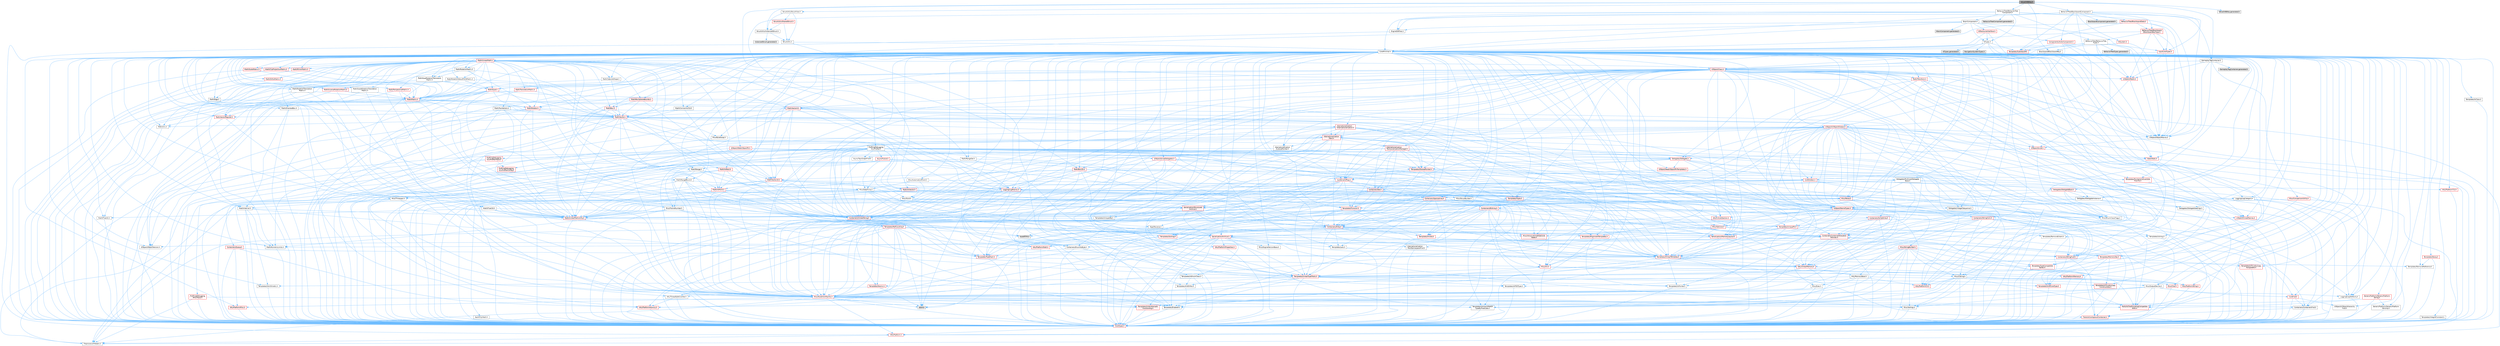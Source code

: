 digraph "ValueOrBBKey.h"
{
 // INTERACTIVE_SVG=YES
 // LATEX_PDF_SIZE
  bgcolor="transparent";
  edge [fontname=Helvetica,fontsize=10,labelfontname=Helvetica,labelfontsize=10];
  node [fontname=Helvetica,fontsize=10,shape=box,height=0.2,width=0.4];
  Node1 [id="Node000001",label="ValueOrBBKey.h",height=0.2,width=0.4,color="gray40", fillcolor="grey60", style="filled", fontcolor="black",tooltip=" "];
  Node1 -> Node2 [id="edge1_Node000001_Node000002",color="steelblue1",style="solid",tooltip=" "];
  Node2 [id="Node000002",label="BehaviorTree/BehaviorTree\lComponent.h",height=0.2,width=0.4,color="grey40", fillcolor="white", style="filled",URL="$dc/d7b/BehaviorTreeComponent_8h.html",tooltip=" "];
  Node2 -> Node3 [id="edge2_Node000002_Node000003",color="steelblue1",style="solid",tooltip=" "];
  Node3 [id="Node000003",label="CoreMinimal.h",height=0.2,width=0.4,color="grey40", fillcolor="white", style="filled",URL="$d7/d67/CoreMinimal_8h.html",tooltip=" "];
  Node3 -> Node4 [id="edge3_Node000003_Node000004",color="steelblue1",style="solid",tooltip=" "];
  Node4 [id="Node000004",label="CoreTypes.h",height=0.2,width=0.4,color="red", fillcolor="#FFF0F0", style="filled",URL="$dc/dec/CoreTypes_8h.html",tooltip=" "];
  Node4 -> Node5 [id="edge4_Node000004_Node000005",color="steelblue1",style="solid",tooltip=" "];
  Node5 [id="Node000005",label="HAL/Platform.h",height=0.2,width=0.4,color="red", fillcolor="#FFF0F0", style="filled",URL="$d9/dd0/Platform_8h.html",tooltip=" "];
  Node5 -> Node9 [id="edge5_Node000005_Node000009",color="steelblue1",style="solid",tooltip=" "];
  Node9 [id="Node000009",label="PreprocessorHelpers.h",height=0.2,width=0.4,color="grey40", fillcolor="white", style="filled",URL="$db/ddb/PreprocessorHelpers_8h.html",tooltip=" "];
  Node3 -> Node18 [id="edge6_Node000003_Node000018",color="steelblue1",style="solid",tooltip=" "];
  Node18 [id="Node000018",label="CoreFwd.h",height=0.2,width=0.4,color="red", fillcolor="#FFF0F0", style="filled",URL="$d1/d1e/CoreFwd_8h.html",tooltip=" "];
  Node18 -> Node4 [id="edge7_Node000018_Node000004",color="steelblue1",style="solid",tooltip=" "];
  Node18 -> Node19 [id="edge8_Node000018_Node000019",color="steelblue1",style="solid",tooltip=" "];
  Node19 [id="Node000019",label="Containers/ContainersFwd.h",height=0.2,width=0.4,color="grey40", fillcolor="white", style="filled",URL="$d4/d0a/ContainersFwd_8h.html",tooltip=" "];
  Node19 -> Node5 [id="edge9_Node000019_Node000005",color="steelblue1",style="solid",tooltip=" "];
  Node19 -> Node4 [id="edge10_Node000019_Node000004",color="steelblue1",style="solid",tooltip=" "];
  Node19 -> Node20 [id="edge11_Node000019_Node000020",color="steelblue1",style="solid",tooltip=" "];
  Node20 [id="Node000020",label="Traits/IsContiguousContainer.h",height=0.2,width=0.4,color="red", fillcolor="#FFF0F0", style="filled",URL="$d5/d3c/IsContiguousContainer_8h.html",tooltip=" "];
  Node20 -> Node4 [id="edge12_Node000020_Node000004",color="steelblue1",style="solid",tooltip=" "];
  Node18 -> Node24 [id="edge13_Node000018_Node000024",color="steelblue1",style="solid",tooltip=" "];
  Node24 [id="Node000024",label="UObject/UObjectHierarchy\lFwd.h",height=0.2,width=0.4,color="grey40", fillcolor="white", style="filled",URL="$d3/d13/UObjectHierarchyFwd_8h.html",tooltip=" "];
  Node3 -> Node24 [id="edge14_Node000003_Node000024",color="steelblue1",style="solid",tooltip=" "];
  Node3 -> Node19 [id="edge15_Node000003_Node000019",color="steelblue1",style="solid",tooltip=" "];
  Node3 -> Node25 [id="edge16_Node000003_Node000025",color="steelblue1",style="solid",tooltip=" "];
  Node25 [id="Node000025",label="Misc/VarArgs.h",height=0.2,width=0.4,color="grey40", fillcolor="white", style="filled",URL="$d5/d6f/VarArgs_8h.html",tooltip=" "];
  Node25 -> Node4 [id="edge17_Node000025_Node000004",color="steelblue1",style="solid",tooltip=" "];
  Node3 -> Node26 [id="edge18_Node000003_Node000026",color="steelblue1",style="solid",tooltip=" "];
  Node26 [id="Node000026",label="Logging/LogVerbosity.h",height=0.2,width=0.4,color="grey40", fillcolor="white", style="filled",URL="$d2/d8f/LogVerbosity_8h.html",tooltip=" "];
  Node26 -> Node4 [id="edge19_Node000026_Node000004",color="steelblue1",style="solid",tooltip=" "];
  Node3 -> Node27 [id="edge20_Node000003_Node000027",color="steelblue1",style="solid",tooltip=" "];
  Node27 [id="Node000027",label="Misc/OutputDevice.h",height=0.2,width=0.4,color="grey40", fillcolor="white", style="filled",URL="$d7/d32/OutputDevice_8h.html",tooltip=" "];
  Node27 -> Node18 [id="edge21_Node000027_Node000018",color="steelblue1",style="solid",tooltip=" "];
  Node27 -> Node4 [id="edge22_Node000027_Node000004",color="steelblue1",style="solid",tooltip=" "];
  Node27 -> Node26 [id="edge23_Node000027_Node000026",color="steelblue1",style="solid",tooltip=" "];
  Node27 -> Node25 [id="edge24_Node000027_Node000025",color="steelblue1",style="solid",tooltip=" "];
  Node27 -> Node28 [id="edge25_Node000027_Node000028",color="steelblue1",style="solid",tooltip=" "];
  Node28 [id="Node000028",label="Templates/IsArrayOrRefOf\lTypeByPredicate.h",height=0.2,width=0.4,color="grey40", fillcolor="white", style="filled",URL="$d6/da1/IsArrayOrRefOfTypeByPredicate_8h.html",tooltip=" "];
  Node28 -> Node4 [id="edge26_Node000028_Node000004",color="steelblue1",style="solid",tooltip=" "];
  Node27 -> Node29 [id="edge27_Node000027_Node000029",color="steelblue1",style="solid",tooltip=" "];
  Node29 [id="Node000029",label="Templates/IsValidVariadic\lFunctionArg.h",height=0.2,width=0.4,color="red", fillcolor="#FFF0F0", style="filled",URL="$d0/dc8/IsValidVariadicFunctionArg_8h.html",tooltip=" "];
  Node29 -> Node4 [id="edge28_Node000029_Node000004",color="steelblue1",style="solid",tooltip=" "];
  Node27 -> Node31 [id="edge29_Node000027_Node000031",color="steelblue1",style="solid",tooltip=" "];
  Node31 [id="Node000031",label="Traits/IsCharEncodingCompatible\lWith.h",height=0.2,width=0.4,color="red", fillcolor="#FFF0F0", style="filled",URL="$df/dd1/IsCharEncodingCompatibleWith_8h.html",tooltip=" "];
  Node3 -> Node33 [id="edge30_Node000003_Node000033",color="steelblue1",style="solid",tooltip=" "];
  Node33 [id="Node000033",label="HAL/PlatformCrt.h",height=0.2,width=0.4,color="red", fillcolor="#FFF0F0", style="filled",URL="$d8/d75/PlatformCrt_8h.html",tooltip=" "];
  Node3 -> Node43 [id="edge31_Node000003_Node000043",color="steelblue1",style="solid",tooltip=" "];
  Node43 [id="Node000043",label="HAL/PlatformMisc.h",height=0.2,width=0.4,color="red", fillcolor="#FFF0F0", style="filled",URL="$d0/df5/PlatformMisc_8h.html",tooltip=" "];
  Node43 -> Node4 [id="edge32_Node000043_Node000004",color="steelblue1",style="solid",tooltip=" "];
  Node3 -> Node62 [id="edge33_Node000003_Node000062",color="steelblue1",style="solid",tooltip=" "];
  Node62 [id="Node000062",label="Misc/AssertionMacros.h",height=0.2,width=0.4,color="red", fillcolor="#FFF0F0", style="filled",URL="$d0/dfa/AssertionMacros_8h.html",tooltip=" "];
  Node62 -> Node4 [id="edge34_Node000062_Node000004",color="steelblue1",style="solid",tooltip=" "];
  Node62 -> Node5 [id="edge35_Node000062_Node000005",color="steelblue1",style="solid",tooltip=" "];
  Node62 -> Node43 [id="edge36_Node000062_Node000043",color="steelblue1",style="solid",tooltip=" "];
  Node62 -> Node9 [id="edge37_Node000062_Node000009",color="steelblue1",style="solid",tooltip=" "];
  Node62 -> Node63 [id="edge38_Node000062_Node000063",color="steelblue1",style="solid",tooltip=" "];
  Node63 [id="Node000063",label="Templates/EnableIf.h",height=0.2,width=0.4,color="grey40", fillcolor="white", style="filled",URL="$d7/d60/EnableIf_8h.html",tooltip=" "];
  Node63 -> Node4 [id="edge39_Node000063_Node000004",color="steelblue1",style="solid",tooltip=" "];
  Node62 -> Node28 [id="edge40_Node000062_Node000028",color="steelblue1",style="solid",tooltip=" "];
  Node62 -> Node29 [id="edge41_Node000062_Node000029",color="steelblue1",style="solid",tooltip=" "];
  Node62 -> Node31 [id="edge42_Node000062_Node000031",color="steelblue1",style="solid",tooltip=" "];
  Node62 -> Node25 [id="edge43_Node000062_Node000025",color="steelblue1",style="solid",tooltip=" "];
  Node62 -> Node70 [id="edge44_Node000062_Node000070",color="steelblue1",style="solid",tooltip=" "];
  Node70 [id="Node000070",label="atomic",height=0.2,width=0.4,color="grey60", fillcolor="#E0E0E0", style="filled",tooltip=" "];
  Node3 -> Node71 [id="edge45_Node000003_Node000071",color="steelblue1",style="solid",tooltip=" "];
  Node71 [id="Node000071",label="Templates/IsPointer.h",height=0.2,width=0.4,color="grey40", fillcolor="white", style="filled",URL="$d7/d05/IsPointer_8h.html",tooltip=" "];
  Node71 -> Node4 [id="edge46_Node000071_Node000004",color="steelblue1",style="solid",tooltip=" "];
  Node3 -> Node72 [id="edge47_Node000003_Node000072",color="steelblue1",style="solid",tooltip=" "];
  Node72 [id="Node000072",label="HAL/PlatformMemory.h",height=0.2,width=0.4,color="red", fillcolor="#FFF0F0", style="filled",URL="$de/d68/PlatformMemory_8h.html",tooltip=" "];
  Node72 -> Node4 [id="edge48_Node000072_Node000004",color="steelblue1",style="solid",tooltip=" "];
  Node3 -> Node55 [id="edge49_Node000003_Node000055",color="steelblue1",style="solid",tooltip=" "];
  Node55 [id="Node000055",label="HAL/PlatformAtomics.h",height=0.2,width=0.4,color="red", fillcolor="#FFF0F0", style="filled",URL="$d3/d36/PlatformAtomics_8h.html",tooltip=" "];
  Node55 -> Node4 [id="edge50_Node000055_Node000004",color="steelblue1",style="solid",tooltip=" "];
  Node3 -> Node77 [id="edge51_Node000003_Node000077",color="steelblue1",style="solid",tooltip=" "];
  Node77 [id="Node000077",label="Misc/Exec.h",height=0.2,width=0.4,color="grey40", fillcolor="white", style="filled",URL="$de/ddb/Exec_8h.html",tooltip=" "];
  Node77 -> Node4 [id="edge52_Node000077_Node000004",color="steelblue1",style="solid",tooltip=" "];
  Node77 -> Node62 [id="edge53_Node000077_Node000062",color="steelblue1",style="solid",tooltip=" "];
  Node3 -> Node78 [id="edge54_Node000003_Node000078",color="steelblue1",style="solid",tooltip=" "];
  Node78 [id="Node000078",label="HAL/MemoryBase.h",height=0.2,width=0.4,color="grey40", fillcolor="white", style="filled",URL="$d6/d9f/MemoryBase_8h.html",tooltip=" "];
  Node78 -> Node4 [id="edge55_Node000078_Node000004",color="steelblue1",style="solid",tooltip=" "];
  Node78 -> Node55 [id="edge56_Node000078_Node000055",color="steelblue1",style="solid",tooltip=" "];
  Node78 -> Node33 [id="edge57_Node000078_Node000033",color="steelblue1",style="solid",tooltip=" "];
  Node78 -> Node77 [id="edge58_Node000078_Node000077",color="steelblue1",style="solid",tooltip=" "];
  Node78 -> Node27 [id="edge59_Node000078_Node000027",color="steelblue1",style="solid",tooltip=" "];
  Node78 -> Node79 [id="edge60_Node000078_Node000079",color="steelblue1",style="solid",tooltip=" "];
  Node79 [id="Node000079",label="Templates/Atomic.h",height=0.2,width=0.4,color="red", fillcolor="#FFF0F0", style="filled",URL="$d3/d91/Atomic_8h.html",tooltip=" "];
  Node79 -> Node80 [id="edge61_Node000079_Node000080",color="steelblue1",style="solid",tooltip=" "];
  Node80 [id="Node000080",label="HAL/ThreadSafeCounter.h",height=0.2,width=0.4,color="grey40", fillcolor="white", style="filled",URL="$dc/dc9/ThreadSafeCounter_8h.html",tooltip=" "];
  Node80 -> Node4 [id="edge62_Node000080_Node000004",color="steelblue1",style="solid",tooltip=" "];
  Node80 -> Node55 [id="edge63_Node000080_Node000055",color="steelblue1",style="solid",tooltip=" "];
  Node79 -> Node70 [id="edge64_Node000079_Node000070",color="steelblue1",style="solid",tooltip=" "];
  Node3 -> Node88 [id="edge65_Node000003_Node000088",color="steelblue1",style="solid",tooltip=" "];
  Node88 [id="Node000088",label="HAL/UnrealMemory.h",height=0.2,width=0.4,color="red", fillcolor="#FFF0F0", style="filled",URL="$d9/d96/UnrealMemory_8h.html",tooltip=" "];
  Node88 -> Node4 [id="edge66_Node000088_Node000004",color="steelblue1",style="solid",tooltip=" "];
  Node88 -> Node78 [id="edge67_Node000088_Node000078",color="steelblue1",style="solid",tooltip=" "];
  Node88 -> Node72 [id="edge68_Node000088_Node000072",color="steelblue1",style="solid",tooltip=" "];
  Node88 -> Node71 [id="edge69_Node000088_Node000071",color="steelblue1",style="solid",tooltip=" "];
  Node3 -> Node90 [id="edge70_Node000003_Node000090",color="steelblue1",style="solid",tooltip=" "];
  Node90 [id="Node000090",label="Templates/IsArithmetic.h",height=0.2,width=0.4,color="grey40", fillcolor="white", style="filled",URL="$d2/d5d/IsArithmetic_8h.html",tooltip=" "];
  Node90 -> Node4 [id="edge71_Node000090_Node000004",color="steelblue1",style="solid",tooltip=" "];
  Node3 -> Node84 [id="edge72_Node000003_Node000084",color="steelblue1",style="solid",tooltip=" "];
  Node84 [id="Node000084",label="Templates/AndOrNot.h",height=0.2,width=0.4,color="grey40", fillcolor="white", style="filled",URL="$db/d0a/AndOrNot_8h.html",tooltip=" "];
  Node84 -> Node4 [id="edge73_Node000084_Node000004",color="steelblue1",style="solid",tooltip=" "];
  Node3 -> Node91 [id="edge74_Node000003_Node000091",color="steelblue1",style="solid",tooltip=" "];
  Node91 [id="Node000091",label="Templates/IsPODType.h",height=0.2,width=0.4,color="grey40", fillcolor="white", style="filled",URL="$d7/db1/IsPODType_8h.html",tooltip=" "];
  Node91 -> Node4 [id="edge75_Node000091_Node000004",color="steelblue1",style="solid",tooltip=" "];
  Node3 -> Node92 [id="edge76_Node000003_Node000092",color="steelblue1",style="solid",tooltip=" "];
  Node92 [id="Node000092",label="Templates/IsUECoreType.h",height=0.2,width=0.4,color="red", fillcolor="#FFF0F0", style="filled",URL="$d1/db8/IsUECoreType_8h.html",tooltip=" "];
  Node92 -> Node4 [id="edge77_Node000092_Node000004",color="steelblue1",style="solid",tooltip=" "];
  Node3 -> Node85 [id="edge78_Node000003_Node000085",color="steelblue1",style="solid",tooltip=" "];
  Node85 [id="Node000085",label="Templates/IsTriviallyCopy\lConstructible.h",height=0.2,width=0.4,color="red", fillcolor="#FFF0F0", style="filled",URL="$d3/d78/IsTriviallyCopyConstructible_8h.html",tooltip=" "];
  Node85 -> Node4 [id="edge79_Node000085_Node000004",color="steelblue1",style="solid",tooltip=" "];
  Node3 -> Node93 [id="edge80_Node000003_Node000093",color="steelblue1",style="solid",tooltip=" "];
  Node93 [id="Node000093",label="Templates/UnrealTypeTraits.h",height=0.2,width=0.4,color="red", fillcolor="#FFF0F0", style="filled",URL="$d2/d2d/UnrealTypeTraits_8h.html",tooltip=" "];
  Node93 -> Node4 [id="edge81_Node000093_Node000004",color="steelblue1",style="solid",tooltip=" "];
  Node93 -> Node71 [id="edge82_Node000093_Node000071",color="steelblue1",style="solid",tooltip=" "];
  Node93 -> Node62 [id="edge83_Node000093_Node000062",color="steelblue1",style="solid",tooltip=" "];
  Node93 -> Node84 [id="edge84_Node000093_Node000084",color="steelblue1",style="solid",tooltip=" "];
  Node93 -> Node63 [id="edge85_Node000093_Node000063",color="steelblue1",style="solid",tooltip=" "];
  Node93 -> Node90 [id="edge86_Node000093_Node000090",color="steelblue1",style="solid",tooltip=" "];
  Node93 -> Node91 [id="edge87_Node000093_Node000091",color="steelblue1",style="solid",tooltip=" "];
  Node93 -> Node92 [id="edge88_Node000093_Node000092",color="steelblue1",style="solid",tooltip=" "];
  Node93 -> Node85 [id="edge89_Node000093_Node000085",color="steelblue1",style="solid",tooltip=" "];
  Node3 -> Node63 [id="edge90_Node000003_Node000063",color="steelblue1",style="solid",tooltip=" "];
  Node3 -> Node95 [id="edge91_Node000003_Node000095",color="steelblue1",style="solid",tooltip=" "];
  Node95 [id="Node000095",label="Templates/RemoveReference.h",height=0.2,width=0.4,color="grey40", fillcolor="white", style="filled",URL="$da/dbe/RemoveReference_8h.html",tooltip=" "];
  Node95 -> Node4 [id="edge92_Node000095_Node000004",color="steelblue1",style="solid",tooltip=" "];
  Node3 -> Node96 [id="edge93_Node000003_Node000096",color="steelblue1",style="solid",tooltip=" "];
  Node96 [id="Node000096",label="Templates/IntegralConstant.h",height=0.2,width=0.4,color="grey40", fillcolor="white", style="filled",URL="$db/d1b/IntegralConstant_8h.html",tooltip=" "];
  Node96 -> Node4 [id="edge94_Node000096_Node000004",color="steelblue1",style="solid",tooltip=" "];
  Node3 -> Node97 [id="edge95_Node000003_Node000097",color="steelblue1",style="solid",tooltip=" "];
  Node97 [id="Node000097",label="Templates/IsClass.h",height=0.2,width=0.4,color="grey40", fillcolor="white", style="filled",URL="$db/dcb/IsClass_8h.html",tooltip=" "];
  Node97 -> Node4 [id="edge96_Node000097_Node000004",color="steelblue1",style="solid",tooltip=" "];
  Node3 -> Node98 [id="edge97_Node000003_Node000098",color="steelblue1",style="solid",tooltip=" "];
  Node98 [id="Node000098",label="Templates/TypeCompatible\lBytes.h",height=0.2,width=0.4,color="red", fillcolor="#FFF0F0", style="filled",URL="$df/d0a/TypeCompatibleBytes_8h.html",tooltip=" "];
  Node98 -> Node4 [id="edge98_Node000098_Node000004",color="steelblue1",style="solid",tooltip=" "];
  Node3 -> Node20 [id="edge99_Node000003_Node000020",color="steelblue1",style="solid",tooltip=" "];
  Node3 -> Node99 [id="edge100_Node000003_Node000099",color="steelblue1",style="solid",tooltip=" "];
  Node99 [id="Node000099",label="Templates/UnrealTemplate.h",height=0.2,width=0.4,color="red", fillcolor="#FFF0F0", style="filled",URL="$d4/d24/UnrealTemplate_8h.html",tooltip=" "];
  Node99 -> Node4 [id="edge101_Node000099_Node000004",color="steelblue1",style="solid",tooltip=" "];
  Node99 -> Node71 [id="edge102_Node000099_Node000071",color="steelblue1",style="solid",tooltip=" "];
  Node99 -> Node88 [id="edge103_Node000099_Node000088",color="steelblue1",style="solid",tooltip=" "];
  Node99 -> Node93 [id="edge104_Node000099_Node000093",color="steelblue1",style="solid",tooltip=" "];
  Node99 -> Node95 [id="edge105_Node000099_Node000095",color="steelblue1",style="solid",tooltip=" "];
  Node99 -> Node98 [id="edge106_Node000099_Node000098",color="steelblue1",style="solid",tooltip=" "];
  Node99 -> Node20 [id="edge107_Node000099_Node000020",color="steelblue1",style="solid",tooltip=" "];
  Node3 -> Node48 [id="edge108_Node000003_Node000048",color="steelblue1",style="solid",tooltip=" "];
  Node48 [id="Node000048",label="Math/NumericLimits.h",height=0.2,width=0.4,color="grey40", fillcolor="white", style="filled",URL="$df/d1b/NumericLimits_8h.html",tooltip=" "];
  Node48 -> Node4 [id="edge109_Node000048_Node000004",color="steelblue1",style="solid",tooltip=" "];
  Node3 -> Node103 [id="edge110_Node000003_Node000103",color="steelblue1",style="solid",tooltip=" "];
  Node103 [id="Node000103",label="HAL/PlatformMath.h",height=0.2,width=0.4,color="red", fillcolor="#FFF0F0", style="filled",URL="$dc/d53/PlatformMath_8h.html",tooltip=" "];
  Node103 -> Node4 [id="edge111_Node000103_Node000004",color="steelblue1",style="solid",tooltip=" "];
  Node3 -> Node86 [id="edge112_Node000003_Node000086",color="steelblue1",style="solid",tooltip=" "];
  Node86 [id="Node000086",label="Templates/IsTriviallyCopy\lAssignable.h",height=0.2,width=0.4,color="red", fillcolor="#FFF0F0", style="filled",URL="$d2/df2/IsTriviallyCopyAssignable_8h.html",tooltip=" "];
  Node86 -> Node4 [id="edge113_Node000086_Node000004",color="steelblue1",style="solid",tooltip=" "];
  Node3 -> Node111 [id="edge114_Node000003_Node000111",color="steelblue1",style="solid",tooltip=" "];
  Node111 [id="Node000111",label="Templates/MemoryOps.h",height=0.2,width=0.4,color="red", fillcolor="#FFF0F0", style="filled",URL="$db/dea/MemoryOps_8h.html",tooltip=" "];
  Node111 -> Node4 [id="edge115_Node000111_Node000004",color="steelblue1",style="solid",tooltip=" "];
  Node111 -> Node88 [id="edge116_Node000111_Node000088",color="steelblue1",style="solid",tooltip=" "];
  Node111 -> Node86 [id="edge117_Node000111_Node000086",color="steelblue1",style="solid",tooltip=" "];
  Node111 -> Node85 [id="edge118_Node000111_Node000085",color="steelblue1",style="solid",tooltip=" "];
  Node111 -> Node93 [id="edge119_Node000111_Node000093",color="steelblue1",style="solid",tooltip=" "];
  Node3 -> Node112 [id="edge120_Node000003_Node000112",color="steelblue1",style="solid",tooltip=" "];
  Node112 [id="Node000112",label="Containers/ContainerAllocation\lPolicies.h",height=0.2,width=0.4,color="red", fillcolor="#FFF0F0", style="filled",URL="$d7/dff/ContainerAllocationPolicies_8h.html",tooltip=" "];
  Node112 -> Node4 [id="edge121_Node000112_Node000004",color="steelblue1",style="solid",tooltip=" "];
  Node112 -> Node112 [id="edge122_Node000112_Node000112",color="steelblue1",style="solid",tooltip=" "];
  Node112 -> Node103 [id="edge123_Node000112_Node000103",color="steelblue1",style="solid",tooltip=" "];
  Node112 -> Node88 [id="edge124_Node000112_Node000088",color="steelblue1",style="solid",tooltip=" "];
  Node112 -> Node48 [id="edge125_Node000112_Node000048",color="steelblue1",style="solid",tooltip=" "];
  Node112 -> Node62 [id="edge126_Node000112_Node000062",color="steelblue1",style="solid",tooltip=" "];
  Node112 -> Node111 [id="edge127_Node000112_Node000111",color="steelblue1",style="solid",tooltip=" "];
  Node112 -> Node98 [id="edge128_Node000112_Node000098",color="steelblue1",style="solid",tooltip=" "];
  Node3 -> Node115 [id="edge129_Node000003_Node000115",color="steelblue1",style="solid",tooltip=" "];
  Node115 [id="Node000115",label="Templates/IsEnumClass.h",height=0.2,width=0.4,color="grey40", fillcolor="white", style="filled",URL="$d7/d15/IsEnumClass_8h.html",tooltip=" "];
  Node115 -> Node4 [id="edge130_Node000115_Node000004",color="steelblue1",style="solid",tooltip=" "];
  Node115 -> Node84 [id="edge131_Node000115_Node000084",color="steelblue1",style="solid",tooltip=" "];
  Node3 -> Node116 [id="edge132_Node000003_Node000116",color="steelblue1",style="solid",tooltip=" "];
  Node116 [id="Node000116",label="HAL/PlatformProperties.h",height=0.2,width=0.4,color="red", fillcolor="#FFF0F0", style="filled",URL="$d9/db0/PlatformProperties_8h.html",tooltip=" "];
  Node116 -> Node4 [id="edge133_Node000116_Node000004",color="steelblue1",style="solid",tooltip=" "];
  Node3 -> Node119 [id="edge134_Node000003_Node000119",color="steelblue1",style="solid",tooltip=" "];
  Node119 [id="Node000119",label="Misc/EngineVersionBase.h",height=0.2,width=0.4,color="grey40", fillcolor="white", style="filled",URL="$d5/d2b/EngineVersionBase_8h.html",tooltip=" "];
  Node119 -> Node4 [id="edge135_Node000119_Node000004",color="steelblue1",style="solid",tooltip=" "];
  Node3 -> Node120 [id="edge136_Node000003_Node000120",color="steelblue1",style="solid",tooltip=" "];
  Node120 [id="Node000120",label="Internationalization\l/TextNamespaceFwd.h",height=0.2,width=0.4,color="grey40", fillcolor="white", style="filled",URL="$d8/d97/TextNamespaceFwd_8h.html",tooltip=" "];
  Node120 -> Node4 [id="edge137_Node000120_Node000004",color="steelblue1",style="solid",tooltip=" "];
  Node3 -> Node121 [id="edge138_Node000003_Node000121",color="steelblue1",style="solid",tooltip=" "];
  Node121 [id="Node000121",label="Serialization/Archive.h",height=0.2,width=0.4,color="red", fillcolor="#FFF0F0", style="filled",URL="$d7/d3b/Archive_8h.html",tooltip=" "];
  Node121 -> Node18 [id="edge139_Node000121_Node000018",color="steelblue1",style="solid",tooltip=" "];
  Node121 -> Node4 [id="edge140_Node000121_Node000004",color="steelblue1",style="solid",tooltip=" "];
  Node121 -> Node116 [id="edge141_Node000121_Node000116",color="steelblue1",style="solid",tooltip=" "];
  Node121 -> Node120 [id="edge142_Node000121_Node000120",color="steelblue1",style="solid",tooltip=" "];
  Node121 -> Node62 [id="edge143_Node000121_Node000062",color="steelblue1",style="solid",tooltip=" "];
  Node121 -> Node119 [id="edge144_Node000121_Node000119",color="steelblue1",style="solid",tooltip=" "];
  Node121 -> Node25 [id="edge145_Node000121_Node000025",color="steelblue1",style="solid",tooltip=" "];
  Node121 -> Node63 [id="edge146_Node000121_Node000063",color="steelblue1",style="solid",tooltip=" "];
  Node121 -> Node28 [id="edge147_Node000121_Node000028",color="steelblue1",style="solid",tooltip=" "];
  Node121 -> Node115 [id="edge148_Node000121_Node000115",color="steelblue1",style="solid",tooltip=" "];
  Node121 -> Node29 [id="edge149_Node000121_Node000029",color="steelblue1",style="solid",tooltip=" "];
  Node121 -> Node99 [id="edge150_Node000121_Node000099",color="steelblue1",style="solid",tooltip=" "];
  Node121 -> Node31 [id="edge151_Node000121_Node000031",color="steelblue1",style="solid",tooltip=" "];
  Node121 -> Node124 [id="edge152_Node000121_Node000124",color="steelblue1",style="solid",tooltip=" "];
  Node124 [id="Node000124",label="UObject/ObjectVersion.h",height=0.2,width=0.4,color="grey40", fillcolor="white", style="filled",URL="$da/d63/ObjectVersion_8h.html",tooltip=" "];
  Node124 -> Node4 [id="edge153_Node000124_Node000004",color="steelblue1",style="solid",tooltip=" "];
  Node3 -> Node125 [id="edge154_Node000003_Node000125",color="steelblue1",style="solid",tooltip=" "];
  Node125 [id="Node000125",label="Templates/Less.h",height=0.2,width=0.4,color="grey40", fillcolor="white", style="filled",URL="$de/dc8/Less_8h.html",tooltip=" "];
  Node125 -> Node4 [id="edge155_Node000125_Node000004",color="steelblue1",style="solid",tooltip=" "];
  Node125 -> Node99 [id="edge156_Node000125_Node000099",color="steelblue1",style="solid",tooltip=" "];
  Node3 -> Node126 [id="edge157_Node000003_Node000126",color="steelblue1",style="solid",tooltip=" "];
  Node126 [id="Node000126",label="Templates/Sorting.h",height=0.2,width=0.4,color="red", fillcolor="#FFF0F0", style="filled",URL="$d3/d9e/Sorting_8h.html",tooltip=" "];
  Node126 -> Node4 [id="edge158_Node000126_Node000004",color="steelblue1",style="solid",tooltip=" "];
  Node126 -> Node103 [id="edge159_Node000126_Node000103",color="steelblue1",style="solid",tooltip=" "];
  Node126 -> Node125 [id="edge160_Node000126_Node000125",color="steelblue1",style="solid",tooltip=" "];
  Node3 -> Node137 [id="edge161_Node000003_Node000137",color="steelblue1",style="solid",tooltip=" "];
  Node137 [id="Node000137",label="Misc/Char.h",height=0.2,width=0.4,color="red", fillcolor="#FFF0F0", style="filled",URL="$d0/d58/Char_8h.html",tooltip=" "];
  Node137 -> Node4 [id="edge162_Node000137_Node000004",color="steelblue1",style="solid",tooltip=" "];
  Node3 -> Node140 [id="edge163_Node000003_Node000140",color="steelblue1",style="solid",tooltip=" "];
  Node140 [id="Node000140",label="GenericPlatform/GenericPlatform\lStricmp.h",height=0.2,width=0.4,color="grey40", fillcolor="white", style="filled",URL="$d2/d86/GenericPlatformStricmp_8h.html",tooltip=" "];
  Node140 -> Node4 [id="edge164_Node000140_Node000004",color="steelblue1",style="solid",tooltip=" "];
  Node3 -> Node141 [id="edge165_Node000003_Node000141",color="steelblue1",style="solid",tooltip=" "];
  Node141 [id="Node000141",label="GenericPlatform/GenericPlatform\lString.h",height=0.2,width=0.4,color="red", fillcolor="#FFF0F0", style="filled",URL="$dd/d20/GenericPlatformString_8h.html",tooltip=" "];
  Node141 -> Node4 [id="edge166_Node000141_Node000004",color="steelblue1",style="solid",tooltip=" "];
  Node141 -> Node140 [id="edge167_Node000141_Node000140",color="steelblue1",style="solid",tooltip=" "];
  Node141 -> Node63 [id="edge168_Node000141_Node000063",color="steelblue1",style="solid",tooltip=" "];
  Node141 -> Node31 [id="edge169_Node000141_Node000031",color="steelblue1",style="solid",tooltip=" "];
  Node3 -> Node74 [id="edge170_Node000003_Node000074",color="steelblue1",style="solid",tooltip=" "];
  Node74 [id="Node000074",label="HAL/PlatformString.h",height=0.2,width=0.4,color="red", fillcolor="#FFF0F0", style="filled",URL="$db/db5/PlatformString_8h.html",tooltip=" "];
  Node74 -> Node4 [id="edge171_Node000074_Node000004",color="steelblue1",style="solid",tooltip=" "];
  Node3 -> Node144 [id="edge172_Node000003_Node000144",color="steelblue1",style="solid",tooltip=" "];
  Node144 [id="Node000144",label="Misc/CString.h",height=0.2,width=0.4,color="grey40", fillcolor="white", style="filled",URL="$d2/d49/CString_8h.html",tooltip=" "];
  Node144 -> Node4 [id="edge173_Node000144_Node000004",color="steelblue1",style="solid",tooltip=" "];
  Node144 -> Node33 [id="edge174_Node000144_Node000033",color="steelblue1",style="solid",tooltip=" "];
  Node144 -> Node74 [id="edge175_Node000144_Node000074",color="steelblue1",style="solid",tooltip=" "];
  Node144 -> Node62 [id="edge176_Node000144_Node000062",color="steelblue1",style="solid",tooltip=" "];
  Node144 -> Node137 [id="edge177_Node000144_Node000137",color="steelblue1",style="solid",tooltip=" "];
  Node144 -> Node25 [id="edge178_Node000144_Node000025",color="steelblue1",style="solid",tooltip=" "];
  Node144 -> Node28 [id="edge179_Node000144_Node000028",color="steelblue1",style="solid",tooltip=" "];
  Node144 -> Node29 [id="edge180_Node000144_Node000029",color="steelblue1",style="solid",tooltip=" "];
  Node144 -> Node31 [id="edge181_Node000144_Node000031",color="steelblue1",style="solid",tooltip=" "];
  Node3 -> Node145 [id="edge182_Node000003_Node000145",color="steelblue1",style="solid",tooltip=" "];
  Node145 [id="Node000145",label="Misc/Crc.h",height=0.2,width=0.4,color="red", fillcolor="#FFF0F0", style="filled",URL="$d4/dd2/Crc_8h.html",tooltip=" "];
  Node145 -> Node4 [id="edge183_Node000145_Node000004",color="steelblue1",style="solid",tooltip=" "];
  Node145 -> Node74 [id="edge184_Node000145_Node000074",color="steelblue1",style="solid",tooltip=" "];
  Node145 -> Node62 [id="edge185_Node000145_Node000062",color="steelblue1",style="solid",tooltip=" "];
  Node145 -> Node144 [id="edge186_Node000145_Node000144",color="steelblue1",style="solid",tooltip=" "];
  Node145 -> Node137 [id="edge187_Node000145_Node000137",color="steelblue1",style="solid",tooltip=" "];
  Node145 -> Node93 [id="edge188_Node000145_Node000093",color="steelblue1",style="solid",tooltip=" "];
  Node3 -> Node136 [id="edge189_Node000003_Node000136",color="steelblue1",style="solid",tooltip=" "];
  Node136 [id="Node000136",label="Math/UnrealMathUtility.h",height=0.2,width=0.4,color="red", fillcolor="#FFF0F0", style="filled",URL="$db/db8/UnrealMathUtility_8h.html",tooltip=" "];
  Node136 -> Node4 [id="edge190_Node000136_Node000004",color="steelblue1",style="solid",tooltip=" "];
  Node136 -> Node62 [id="edge191_Node000136_Node000062",color="steelblue1",style="solid",tooltip=" "];
  Node136 -> Node103 [id="edge192_Node000136_Node000103",color="steelblue1",style="solid",tooltip=" "];
  Node3 -> Node146 [id="edge193_Node000003_Node000146",color="steelblue1",style="solid",tooltip=" "];
  Node146 [id="Node000146",label="Containers/UnrealString.h",height=0.2,width=0.4,color="red", fillcolor="#FFF0F0", style="filled",URL="$d5/dba/UnrealString_8h.html",tooltip=" "];
  Node3 -> Node150 [id="edge194_Node000003_Node000150",color="steelblue1",style="solid",tooltip=" "];
  Node150 [id="Node000150",label="Containers/Array.h",height=0.2,width=0.4,color="red", fillcolor="#FFF0F0", style="filled",URL="$df/dd0/Array_8h.html",tooltip=" "];
  Node150 -> Node4 [id="edge195_Node000150_Node000004",color="steelblue1",style="solid",tooltip=" "];
  Node150 -> Node62 [id="edge196_Node000150_Node000062",color="steelblue1",style="solid",tooltip=" "];
  Node150 -> Node151 [id="edge197_Node000150_Node000151",color="steelblue1",style="solid",tooltip=" "];
  Node151 [id="Node000151",label="Misc/IntrusiveUnsetOptional\lState.h",height=0.2,width=0.4,color="red", fillcolor="#FFF0F0", style="filled",URL="$d2/d0a/IntrusiveUnsetOptionalState_8h.html",tooltip=" "];
  Node150 -> Node88 [id="edge198_Node000150_Node000088",color="steelblue1",style="solid",tooltip=" "];
  Node150 -> Node93 [id="edge199_Node000150_Node000093",color="steelblue1",style="solid",tooltip=" "];
  Node150 -> Node99 [id="edge200_Node000150_Node000099",color="steelblue1",style="solid",tooltip=" "];
  Node150 -> Node112 [id="edge201_Node000150_Node000112",color="steelblue1",style="solid",tooltip=" "];
  Node150 -> Node121 [id="edge202_Node000150_Node000121",color="steelblue1",style="solid",tooltip=" "];
  Node150 -> Node129 [id="edge203_Node000150_Node000129",color="steelblue1",style="solid",tooltip=" "];
  Node129 [id="Node000129",label="Templates/Invoke.h",height=0.2,width=0.4,color="red", fillcolor="#FFF0F0", style="filled",URL="$d7/deb/Invoke_8h.html",tooltip=" "];
  Node129 -> Node4 [id="edge204_Node000129_Node000004",color="steelblue1",style="solid",tooltip=" "];
  Node129 -> Node99 [id="edge205_Node000129_Node000099",color="steelblue1",style="solid",tooltip=" "];
  Node150 -> Node125 [id="edge206_Node000150_Node000125",color="steelblue1",style="solid",tooltip=" "];
  Node150 -> Node126 [id="edge207_Node000150_Node000126",color="steelblue1",style="solid",tooltip=" "];
  Node150 -> Node173 [id="edge208_Node000150_Node000173",color="steelblue1",style="solid",tooltip=" "];
  Node173 [id="Node000173",label="Templates/AlignmentTemplates.h",height=0.2,width=0.4,color="red", fillcolor="#FFF0F0", style="filled",URL="$dd/d32/AlignmentTemplates_8h.html",tooltip=" "];
  Node173 -> Node4 [id="edge209_Node000173_Node000004",color="steelblue1",style="solid",tooltip=" "];
  Node173 -> Node71 [id="edge210_Node000173_Node000071",color="steelblue1",style="solid",tooltip=" "];
  Node3 -> Node174 [id="edge211_Node000003_Node000174",color="steelblue1",style="solid",tooltip=" "];
  Node174 [id="Node000174",label="Misc/FrameNumber.h",height=0.2,width=0.4,color="grey40", fillcolor="white", style="filled",URL="$dd/dbd/FrameNumber_8h.html",tooltip=" "];
  Node174 -> Node4 [id="edge212_Node000174_Node000004",color="steelblue1",style="solid",tooltip=" "];
  Node174 -> Node48 [id="edge213_Node000174_Node000048",color="steelblue1",style="solid",tooltip=" "];
  Node174 -> Node136 [id="edge214_Node000174_Node000136",color="steelblue1",style="solid",tooltip=" "];
  Node174 -> Node63 [id="edge215_Node000174_Node000063",color="steelblue1",style="solid",tooltip=" "];
  Node174 -> Node93 [id="edge216_Node000174_Node000093",color="steelblue1",style="solid",tooltip=" "];
  Node3 -> Node175 [id="edge217_Node000003_Node000175",color="steelblue1",style="solid",tooltip=" "];
  Node175 [id="Node000175",label="Misc/Timespan.h",height=0.2,width=0.4,color="grey40", fillcolor="white", style="filled",URL="$da/dd9/Timespan_8h.html",tooltip=" "];
  Node175 -> Node4 [id="edge218_Node000175_Node000004",color="steelblue1",style="solid",tooltip=" "];
  Node175 -> Node176 [id="edge219_Node000175_Node000176",color="steelblue1",style="solid",tooltip=" "];
  Node176 [id="Node000176",label="Math/Interval.h",height=0.2,width=0.4,color="grey40", fillcolor="white", style="filled",URL="$d1/d55/Interval_8h.html",tooltip=" "];
  Node176 -> Node4 [id="edge220_Node000176_Node000004",color="steelblue1",style="solid",tooltip=" "];
  Node176 -> Node90 [id="edge221_Node000176_Node000090",color="steelblue1",style="solid",tooltip=" "];
  Node176 -> Node93 [id="edge222_Node000176_Node000093",color="steelblue1",style="solid",tooltip=" "];
  Node176 -> Node48 [id="edge223_Node000176_Node000048",color="steelblue1",style="solid",tooltip=" "];
  Node176 -> Node136 [id="edge224_Node000176_Node000136",color="steelblue1",style="solid",tooltip=" "];
  Node175 -> Node136 [id="edge225_Node000175_Node000136",color="steelblue1",style="solid",tooltip=" "];
  Node175 -> Node62 [id="edge226_Node000175_Node000062",color="steelblue1",style="solid",tooltip=" "];
  Node3 -> Node177 [id="edge227_Node000003_Node000177",color="steelblue1",style="solid",tooltip=" "];
  Node177 [id="Node000177",label="Containers/StringConv.h",height=0.2,width=0.4,color="red", fillcolor="#FFF0F0", style="filled",URL="$d3/ddf/StringConv_8h.html",tooltip=" "];
  Node177 -> Node4 [id="edge228_Node000177_Node000004",color="steelblue1",style="solid",tooltip=" "];
  Node177 -> Node62 [id="edge229_Node000177_Node000062",color="steelblue1",style="solid",tooltip=" "];
  Node177 -> Node112 [id="edge230_Node000177_Node000112",color="steelblue1",style="solid",tooltip=" "];
  Node177 -> Node150 [id="edge231_Node000177_Node000150",color="steelblue1",style="solid",tooltip=" "];
  Node177 -> Node144 [id="edge232_Node000177_Node000144",color="steelblue1",style="solid",tooltip=" "];
  Node177 -> Node178 [id="edge233_Node000177_Node000178",color="steelblue1",style="solid",tooltip=" "];
  Node178 [id="Node000178",label="Templates/IsArray.h",height=0.2,width=0.4,color="grey40", fillcolor="white", style="filled",URL="$d8/d8d/IsArray_8h.html",tooltip=" "];
  Node178 -> Node4 [id="edge234_Node000178_Node000004",color="steelblue1",style="solid",tooltip=" "];
  Node177 -> Node99 [id="edge235_Node000177_Node000099",color="steelblue1",style="solid",tooltip=" "];
  Node177 -> Node93 [id="edge236_Node000177_Node000093",color="steelblue1",style="solid",tooltip=" "];
  Node177 -> Node31 [id="edge237_Node000177_Node000031",color="steelblue1",style="solid",tooltip=" "];
  Node177 -> Node20 [id="edge238_Node000177_Node000020",color="steelblue1",style="solid",tooltip=" "];
  Node3 -> Node179 [id="edge239_Node000003_Node000179",color="steelblue1",style="solid",tooltip=" "];
  Node179 [id="Node000179",label="UObject/UnrealNames.h",height=0.2,width=0.4,color="red", fillcolor="#FFF0F0", style="filled",URL="$d8/db1/UnrealNames_8h.html",tooltip=" "];
  Node179 -> Node4 [id="edge240_Node000179_Node000004",color="steelblue1",style="solid",tooltip=" "];
  Node3 -> Node181 [id="edge241_Node000003_Node000181",color="steelblue1",style="solid",tooltip=" "];
  Node181 [id="Node000181",label="UObject/NameTypes.h",height=0.2,width=0.4,color="red", fillcolor="#FFF0F0", style="filled",URL="$d6/d35/NameTypes_8h.html",tooltip=" "];
  Node181 -> Node4 [id="edge242_Node000181_Node000004",color="steelblue1",style="solid",tooltip=" "];
  Node181 -> Node62 [id="edge243_Node000181_Node000062",color="steelblue1",style="solid",tooltip=" "];
  Node181 -> Node88 [id="edge244_Node000181_Node000088",color="steelblue1",style="solid",tooltip=" "];
  Node181 -> Node93 [id="edge245_Node000181_Node000093",color="steelblue1",style="solid",tooltip=" "];
  Node181 -> Node99 [id="edge246_Node000181_Node000099",color="steelblue1",style="solid",tooltip=" "];
  Node181 -> Node146 [id="edge247_Node000181_Node000146",color="steelblue1",style="solid",tooltip=" "];
  Node181 -> Node182 [id="edge248_Node000181_Node000182",color="steelblue1",style="solid",tooltip=" "];
  Node182 [id="Node000182",label="HAL/CriticalSection.h",height=0.2,width=0.4,color="red", fillcolor="#FFF0F0", style="filled",URL="$d6/d90/CriticalSection_8h.html",tooltip=" "];
  Node181 -> Node177 [id="edge249_Node000181_Node000177",color="steelblue1",style="solid",tooltip=" "];
  Node181 -> Node45 [id="edge250_Node000181_Node000045",color="steelblue1",style="solid",tooltip=" "];
  Node45 [id="Node000045",label="Containers/StringFwd.h",height=0.2,width=0.4,color="red", fillcolor="#FFF0F0", style="filled",URL="$df/d37/StringFwd_8h.html",tooltip=" "];
  Node45 -> Node4 [id="edge251_Node000045_Node000004",color="steelblue1",style="solid",tooltip=" "];
  Node45 -> Node20 [id="edge252_Node000045_Node000020",color="steelblue1",style="solid",tooltip=" "];
  Node181 -> Node179 [id="edge253_Node000181_Node000179",color="steelblue1",style="solid",tooltip=" "];
  Node181 -> Node79 [id="edge254_Node000181_Node000079",color="steelblue1",style="solid",tooltip=" "];
  Node181 -> Node158 [id="edge255_Node000181_Node000158",color="steelblue1",style="solid",tooltip=" "];
  Node158 [id="Node000158",label="Serialization/MemoryLayout.h",height=0.2,width=0.4,color="red", fillcolor="#FFF0F0", style="filled",URL="$d7/d66/MemoryLayout_8h.html",tooltip=" "];
  Node158 -> Node161 [id="edge256_Node000158_Node000161",color="steelblue1",style="solid",tooltip=" "];
  Node161 [id="Node000161",label="Containers/EnumAsByte.h",height=0.2,width=0.4,color="grey40", fillcolor="white", style="filled",URL="$d6/d9a/EnumAsByte_8h.html",tooltip=" "];
  Node161 -> Node4 [id="edge257_Node000161_Node000004",color="steelblue1",style="solid",tooltip=" "];
  Node161 -> Node91 [id="edge258_Node000161_Node000091",color="steelblue1",style="solid",tooltip=" "];
  Node161 -> Node162 [id="edge259_Node000161_Node000162",color="steelblue1",style="solid",tooltip=" "];
  Node162 [id="Node000162",label="Templates/TypeHash.h",height=0.2,width=0.4,color="red", fillcolor="#FFF0F0", style="filled",URL="$d1/d62/TypeHash_8h.html",tooltip=" "];
  Node162 -> Node4 [id="edge260_Node000162_Node000004",color="steelblue1",style="solid",tooltip=" "];
  Node162 -> Node145 [id="edge261_Node000162_Node000145",color="steelblue1",style="solid",tooltip=" "];
  Node158 -> Node45 [id="edge262_Node000158_Node000045",color="steelblue1",style="solid",tooltip=" "];
  Node158 -> Node88 [id="edge263_Node000158_Node000088",color="steelblue1",style="solid",tooltip=" "];
  Node158 -> Node63 [id="edge264_Node000158_Node000063",color="steelblue1",style="solid",tooltip=" "];
  Node158 -> Node99 [id="edge265_Node000158_Node000099",color="steelblue1",style="solid",tooltip=" "];
  Node181 -> Node151 [id="edge266_Node000181_Node000151",color="steelblue1",style="solid",tooltip=" "];
  Node181 -> Node185 [id="edge267_Node000181_Node000185",color="steelblue1",style="solid",tooltip=" "];
  Node185 [id="Node000185",label="Misc/StringBuilder.h",height=0.2,width=0.4,color="red", fillcolor="#FFF0F0", style="filled",URL="$d4/d52/StringBuilder_8h.html",tooltip=" "];
  Node185 -> Node45 [id="edge268_Node000185_Node000045",color="steelblue1",style="solid",tooltip=" "];
  Node185 -> Node4 [id="edge269_Node000185_Node000004",color="steelblue1",style="solid",tooltip=" "];
  Node185 -> Node74 [id="edge270_Node000185_Node000074",color="steelblue1",style="solid",tooltip=" "];
  Node185 -> Node88 [id="edge271_Node000185_Node000088",color="steelblue1",style="solid",tooltip=" "];
  Node185 -> Node62 [id="edge272_Node000185_Node000062",color="steelblue1",style="solid",tooltip=" "];
  Node185 -> Node144 [id="edge273_Node000185_Node000144",color="steelblue1",style="solid",tooltip=" "];
  Node185 -> Node63 [id="edge274_Node000185_Node000063",color="steelblue1",style="solid",tooltip=" "];
  Node185 -> Node28 [id="edge275_Node000185_Node000028",color="steelblue1",style="solid",tooltip=" "];
  Node185 -> Node29 [id="edge276_Node000185_Node000029",color="steelblue1",style="solid",tooltip=" "];
  Node185 -> Node99 [id="edge277_Node000185_Node000099",color="steelblue1",style="solid",tooltip=" "];
  Node185 -> Node93 [id="edge278_Node000185_Node000093",color="steelblue1",style="solid",tooltip=" "];
  Node185 -> Node31 [id="edge279_Node000185_Node000031",color="steelblue1",style="solid",tooltip=" "];
  Node185 -> Node20 [id="edge280_Node000185_Node000020",color="steelblue1",style="solid",tooltip=" "];
  Node3 -> Node189 [id="edge281_Node000003_Node000189",color="steelblue1",style="solid",tooltip=" "];
  Node189 [id="Node000189",label="Misc/Parse.h",height=0.2,width=0.4,color="red", fillcolor="#FFF0F0", style="filled",URL="$dc/d71/Parse_8h.html",tooltip=" "];
  Node189 -> Node45 [id="edge282_Node000189_Node000045",color="steelblue1",style="solid",tooltip=" "];
  Node189 -> Node146 [id="edge283_Node000189_Node000146",color="steelblue1",style="solid",tooltip=" "];
  Node189 -> Node4 [id="edge284_Node000189_Node000004",color="steelblue1",style="solid",tooltip=" "];
  Node189 -> Node33 [id="edge285_Node000189_Node000033",color="steelblue1",style="solid",tooltip=" "];
  Node189 -> Node50 [id="edge286_Node000189_Node000050",color="steelblue1",style="solid",tooltip=" "];
  Node50 [id="Node000050",label="Misc/EnumClassFlags.h",height=0.2,width=0.4,color="grey40", fillcolor="white", style="filled",URL="$d8/de7/EnumClassFlags_8h.html",tooltip=" "];
  Node189 -> Node190 [id="edge287_Node000189_Node000190",color="steelblue1",style="solid",tooltip=" "];
  Node190 [id="Node000190",label="Templates/Function.h",height=0.2,width=0.4,color="red", fillcolor="#FFF0F0", style="filled",URL="$df/df5/Function_8h.html",tooltip=" "];
  Node190 -> Node4 [id="edge288_Node000190_Node000004",color="steelblue1",style="solid",tooltip=" "];
  Node190 -> Node62 [id="edge289_Node000190_Node000062",color="steelblue1",style="solid",tooltip=" "];
  Node190 -> Node151 [id="edge290_Node000190_Node000151",color="steelblue1",style="solid",tooltip=" "];
  Node190 -> Node88 [id="edge291_Node000190_Node000088",color="steelblue1",style="solid",tooltip=" "];
  Node190 -> Node93 [id="edge292_Node000190_Node000093",color="steelblue1",style="solid",tooltip=" "];
  Node190 -> Node129 [id="edge293_Node000190_Node000129",color="steelblue1",style="solid",tooltip=" "];
  Node190 -> Node99 [id="edge294_Node000190_Node000099",color="steelblue1",style="solid",tooltip=" "];
  Node190 -> Node136 [id="edge295_Node000190_Node000136",color="steelblue1",style="solid",tooltip=" "];
  Node3 -> Node173 [id="edge296_Node000003_Node000173",color="steelblue1",style="solid",tooltip=" "];
  Node3 -> Node192 [id="edge297_Node000003_Node000192",color="steelblue1",style="solid",tooltip=" "];
  Node192 [id="Node000192",label="Misc/StructBuilder.h",height=0.2,width=0.4,color="grey40", fillcolor="white", style="filled",URL="$d9/db3/StructBuilder_8h.html",tooltip=" "];
  Node192 -> Node4 [id="edge298_Node000192_Node000004",color="steelblue1",style="solid",tooltip=" "];
  Node192 -> Node136 [id="edge299_Node000192_Node000136",color="steelblue1",style="solid",tooltip=" "];
  Node192 -> Node173 [id="edge300_Node000192_Node000173",color="steelblue1",style="solid",tooltip=" "];
  Node3 -> Node105 [id="edge301_Node000003_Node000105",color="steelblue1",style="solid",tooltip=" "];
  Node105 [id="Node000105",label="Templates/Decay.h",height=0.2,width=0.4,color="red", fillcolor="#FFF0F0", style="filled",URL="$dd/d0f/Decay_8h.html",tooltip=" "];
  Node105 -> Node4 [id="edge302_Node000105_Node000004",color="steelblue1",style="solid",tooltip=" "];
  Node105 -> Node95 [id="edge303_Node000105_Node000095",color="steelblue1",style="solid",tooltip=" "];
  Node3 -> Node193 [id="edge304_Node000003_Node000193",color="steelblue1",style="solid",tooltip=" "];
  Node193 [id="Node000193",label="Templates/PointerIsConvertible\lFromTo.h",height=0.2,width=0.4,color="red", fillcolor="#FFF0F0", style="filled",URL="$d6/d65/PointerIsConvertibleFromTo_8h.html",tooltip=" "];
  Node193 -> Node4 [id="edge305_Node000193_Node000004",color="steelblue1",style="solid",tooltip=" "];
  Node3 -> Node129 [id="edge306_Node000003_Node000129",color="steelblue1",style="solid",tooltip=" "];
  Node3 -> Node190 [id="edge307_Node000003_Node000190",color="steelblue1",style="solid",tooltip=" "];
  Node3 -> Node162 [id="edge308_Node000003_Node000162",color="steelblue1",style="solid",tooltip=" "];
  Node3 -> Node194 [id="edge309_Node000003_Node000194",color="steelblue1",style="solid",tooltip=" "];
  Node194 [id="Node000194",label="Containers/ScriptArray.h",height=0.2,width=0.4,color="red", fillcolor="#FFF0F0", style="filled",URL="$dc/daf/ScriptArray_8h.html",tooltip=" "];
  Node194 -> Node4 [id="edge310_Node000194_Node000004",color="steelblue1",style="solid",tooltip=" "];
  Node194 -> Node62 [id="edge311_Node000194_Node000062",color="steelblue1",style="solid",tooltip=" "];
  Node194 -> Node88 [id="edge312_Node000194_Node000088",color="steelblue1",style="solid",tooltip=" "];
  Node194 -> Node112 [id="edge313_Node000194_Node000112",color="steelblue1",style="solid",tooltip=" "];
  Node194 -> Node150 [id="edge314_Node000194_Node000150",color="steelblue1",style="solid",tooltip=" "];
  Node3 -> Node195 [id="edge315_Node000003_Node000195",color="steelblue1",style="solid",tooltip=" "];
  Node195 [id="Node000195",label="Containers/BitArray.h",height=0.2,width=0.4,color="red", fillcolor="#FFF0F0", style="filled",URL="$d1/de4/BitArray_8h.html",tooltip=" "];
  Node195 -> Node112 [id="edge316_Node000195_Node000112",color="steelblue1",style="solid",tooltip=" "];
  Node195 -> Node4 [id="edge317_Node000195_Node000004",color="steelblue1",style="solid",tooltip=" "];
  Node195 -> Node55 [id="edge318_Node000195_Node000055",color="steelblue1",style="solid",tooltip=" "];
  Node195 -> Node88 [id="edge319_Node000195_Node000088",color="steelblue1",style="solid",tooltip=" "];
  Node195 -> Node136 [id="edge320_Node000195_Node000136",color="steelblue1",style="solid",tooltip=" "];
  Node195 -> Node62 [id="edge321_Node000195_Node000062",color="steelblue1",style="solid",tooltip=" "];
  Node195 -> Node50 [id="edge322_Node000195_Node000050",color="steelblue1",style="solid",tooltip=" "];
  Node195 -> Node121 [id="edge323_Node000195_Node000121",color="steelblue1",style="solid",tooltip=" "];
  Node195 -> Node158 [id="edge324_Node000195_Node000158",color="steelblue1",style="solid",tooltip=" "];
  Node195 -> Node63 [id="edge325_Node000195_Node000063",color="steelblue1",style="solid",tooltip=" "];
  Node195 -> Node129 [id="edge326_Node000195_Node000129",color="steelblue1",style="solid",tooltip=" "];
  Node195 -> Node99 [id="edge327_Node000195_Node000099",color="steelblue1",style="solid",tooltip=" "];
  Node195 -> Node93 [id="edge328_Node000195_Node000093",color="steelblue1",style="solid",tooltip=" "];
  Node3 -> Node196 [id="edge329_Node000003_Node000196",color="steelblue1",style="solid",tooltip=" "];
  Node196 [id="Node000196",label="Containers/SparseArray.h",height=0.2,width=0.4,color="red", fillcolor="#FFF0F0", style="filled",URL="$d5/dbf/SparseArray_8h.html",tooltip=" "];
  Node196 -> Node4 [id="edge330_Node000196_Node000004",color="steelblue1",style="solid",tooltip=" "];
  Node196 -> Node62 [id="edge331_Node000196_Node000062",color="steelblue1",style="solid",tooltip=" "];
  Node196 -> Node88 [id="edge332_Node000196_Node000088",color="steelblue1",style="solid",tooltip=" "];
  Node196 -> Node93 [id="edge333_Node000196_Node000093",color="steelblue1",style="solid",tooltip=" "];
  Node196 -> Node99 [id="edge334_Node000196_Node000099",color="steelblue1",style="solid",tooltip=" "];
  Node196 -> Node112 [id="edge335_Node000196_Node000112",color="steelblue1",style="solid",tooltip=" "];
  Node196 -> Node125 [id="edge336_Node000196_Node000125",color="steelblue1",style="solid",tooltip=" "];
  Node196 -> Node150 [id="edge337_Node000196_Node000150",color="steelblue1",style="solid",tooltip=" "];
  Node196 -> Node136 [id="edge338_Node000196_Node000136",color="steelblue1",style="solid",tooltip=" "];
  Node196 -> Node194 [id="edge339_Node000196_Node000194",color="steelblue1",style="solid",tooltip=" "];
  Node196 -> Node195 [id="edge340_Node000196_Node000195",color="steelblue1",style="solid",tooltip=" "];
  Node196 -> Node197 [id="edge341_Node000196_Node000197",color="steelblue1",style="solid",tooltip=" "];
  Node197 [id="Node000197",label="Serialization/Structured\lArchive.h",height=0.2,width=0.4,color="red", fillcolor="#FFF0F0", style="filled",URL="$d9/d1e/StructuredArchive_8h.html",tooltip=" "];
  Node197 -> Node150 [id="edge342_Node000197_Node000150",color="steelblue1",style="solid",tooltip=" "];
  Node197 -> Node112 [id="edge343_Node000197_Node000112",color="steelblue1",style="solid",tooltip=" "];
  Node197 -> Node4 [id="edge344_Node000197_Node000004",color="steelblue1",style="solid",tooltip=" "];
  Node197 -> Node121 [id="edge345_Node000197_Node000121",color="steelblue1",style="solid",tooltip=" "];
  Node197 -> Node208 [id="edge346_Node000197_Node000208",color="steelblue1",style="solid",tooltip=" "];
  Node208 [id="Node000208",label="Templates/UniqueObj.h",height=0.2,width=0.4,color="grey40", fillcolor="white", style="filled",URL="$da/d95/UniqueObj_8h.html",tooltip=" "];
  Node208 -> Node4 [id="edge347_Node000208_Node000004",color="steelblue1",style="solid",tooltip=" "];
  Node208 -> Node209 [id="edge348_Node000208_Node000209",color="steelblue1",style="solid",tooltip=" "];
  Node209 [id="Node000209",label="Templates/UniquePtr.h",height=0.2,width=0.4,color="red", fillcolor="#FFF0F0", style="filled",URL="$de/d1a/UniquePtr_8h.html",tooltip=" "];
  Node209 -> Node4 [id="edge349_Node000209_Node000004",color="steelblue1",style="solid",tooltip=" "];
  Node209 -> Node99 [id="edge350_Node000209_Node000099",color="steelblue1",style="solid",tooltip=" "];
  Node209 -> Node178 [id="edge351_Node000209_Node000178",color="steelblue1",style="solid",tooltip=" "];
  Node209 -> Node210 [id="edge352_Node000209_Node000210",color="steelblue1",style="solid",tooltip=" "];
  Node210 [id="Node000210",label="Templates/RemoveExtent.h",height=0.2,width=0.4,color="grey40", fillcolor="white", style="filled",URL="$dc/de9/RemoveExtent_8h.html",tooltip=" "];
  Node210 -> Node4 [id="edge353_Node000210_Node000004",color="steelblue1",style="solid",tooltip=" "];
  Node209 -> Node158 [id="edge354_Node000209_Node000158",color="steelblue1",style="solid",tooltip=" "];
  Node196 -> Node146 [id="edge355_Node000196_Node000146",color="steelblue1",style="solid",tooltip=" "];
  Node196 -> Node151 [id="edge356_Node000196_Node000151",color="steelblue1",style="solid",tooltip=" "];
  Node3 -> Node212 [id="edge357_Node000003_Node000212",color="steelblue1",style="solid",tooltip=" "];
  Node212 [id="Node000212",label="Containers/Set.h",height=0.2,width=0.4,color="red", fillcolor="#FFF0F0", style="filled",URL="$d4/d45/Set_8h.html",tooltip=" "];
  Node212 -> Node112 [id="edge358_Node000212_Node000112",color="steelblue1",style="solid",tooltip=" "];
  Node212 -> Node196 [id="edge359_Node000212_Node000196",color="steelblue1",style="solid",tooltip=" "];
  Node212 -> Node19 [id="edge360_Node000212_Node000019",color="steelblue1",style="solid",tooltip=" "];
  Node212 -> Node136 [id="edge361_Node000212_Node000136",color="steelblue1",style="solid",tooltip=" "];
  Node212 -> Node62 [id="edge362_Node000212_Node000062",color="steelblue1",style="solid",tooltip=" "];
  Node212 -> Node192 [id="edge363_Node000212_Node000192",color="steelblue1",style="solid",tooltip=" "];
  Node212 -> Node197 [id="edge364_Node000212_Node000197",color="steelblue1",style="solid",tooltip=" "];
  Node212 -> Node190 [id="edge365_Node000212_Node000190",color="steelblue1",style="solid",tooltip=" "];
  Node212 -> Node126 [id="edge366_Node000212_Node000126",color="steelblue1",style="solid",tooltip=" "];
  Node212 -> Node162 [id="edge367_Node000212_Node000162",color="steelblue1",style="solid",tooltip=" "];
  Node212 -> Node99 [id="edge368_Node000212_Node000099",color="steelblue1",style="solid",tooltip=" "];
  Node3 -> Node215 [id="edge369_Node000003_Node000215",color="steelblue1",style="solid",tooltip=" "];
  Node215 [id="Node000215",label="Algo/Reverse.h",height=0.2,width=0.4,color="grey40", fillcolor="white", style="filled",URL="$d5/d93/Reverse_8h.html",tooltip=" "];
  Node215 -> Node4 [id="edge370_Node000215_Node000004",color="steelblue1",style="solid",tooltip=" "];
  Node215 -> Node99 [id="edge371_Node000215_Node000099",color="steelblue1",style="solid",tooltip=" "];
  Node3 -> Node216 [id="edge372_Node000003_Node000216",color="steelblue1",style="solid",tooltip=" "];
  Node216 [id="Node000216",label="Containers/Map.h",height=0.2,width=0.4,color="red", fillcolor="#FFF0F0", style="filled",URL="$df/d79/Map_8h.html",tooltip=" "];
  Node216 -> Node4 [id="edge373_Node000216_Node000004",color="steelblue1",style="solid",tooltip=" "];
  Node216 -> Node215 [id="edge374_Node000216_Node000215",color="steelblue1",style="solid",tooltip=" "];
  Node216 -> Node212 [id="edge375_Node000216_Node000212",color="steelblue1",style="solid",tooltip=" "];
  Node216 -> Node146 [id="edge376_Node000216_Node000146",color="steelblue1",style="solid",tooltip=" "];
  Node216 -> Node62 [id="edge377_Node000216_Node000062",color="steelblue1",style="solid",tooltip=" "];
  Node216 -> Node192 [id="edge378_Node000216_Node000192",color="steelblue1",style="solid",tooltip=" "];
  Node216 -> Node190 [id="edge379_Node000216_Node000190",color="steelblue1",style="solid",tooltip=" "];
  Node216 -> Node126 [id="edge380_Node000216_Node000126",color="steelblue1",style="solid",tooltip=" "];
  Node216 -> Node217 [id="edge381_Node000216_Node000217",color="steelblue1",style="solid",tooltip=" "];
  Node217 [id="Node000217",label="Templates/Tuple.h",height=0.2,width=0.4,color="red", fillcolor="#FFF0F0", style="filled",URL="$d2/d4f/Tuple_8h.html",tooltip=" "];
  Node217 -> Node4 [id="edge382_Node000217_Node000004",color="steelblue1",style="solid",tooltip=" "];
  Node217 -> Node99 [id="edge383_Node000217_Node000099",color="steelblue1",style="solid",tooltip=" "];
  Node217 -> Node218 [id="edge384_Node000217_Node000218",color="steelblue1",style="solid",tooltip=" "];
  Node218 [id="Node000218",label="Delegates/IntegerSequence.h",height=0.2,width=0.4,color="grey40", fillcolor="white", style="filled",URL="$d2/dcc/IntegerSequence_8h.html",tooltip=" "];
  Node218 -> Node4 [id="edge385_Node000218_Node000004",color="steelblue1",style="solid",tooltip=" "];
  Node217 -> Node129 [id="edge386_Node000217_Node000129",color="steelblue1",style="solid",tooltip=" "];
  Node217 -> Node197 [id="edge387_Node000217_Node000197",color="steelblue1",style="solid",tooltip=" "];
  Node217 -> Node158 [id="edge388_Node000217_Node000158",color="steelblue1",style="solid",tooltip=" "];
  Node217 -> Node162 [id="edge389_Node000217_Node000162",color="steelblue1",style="solid",tooltip=" "];
  Node216 -> Node99 [id="edge390_Node000216_Node000099",color="steelblue1",style="solid",tooltip=" "];
  Node216 -> Node93 [id="edge391_Node000216_Node000093",color="steelblue1",style="solid",tooltip=" "];
  Node3 -> Node220 [id="edge392_Node000003_Node000220",color="steelblue1",style="solid",tooltip=" "];
  Node220 [id="Node000220",label="Math/IntPoint.h",height=0.2,width=0.4,color="red", fillcolor="#FFF0F0", style="filled",URL="$d3/df7/IntPoint_8h.html",tooltip=" "];
  Node220 -> Node4 [id="edge393_Node000220_Node000004",color="steelblue1",style="solid",tooltip=" "];
  Node220 -> Node62 [id="edge394_Node000220_Node000062",color="steelblue1",style="solid",tooltip=" "];
  Node220 -> Node189 [id="edge395_Node000220_Node000189",color="steelblue1",style="solid",tooltip=" "];
  Node220 -> Node136 [id="edge396_Node000220_Node000136",color="steelblue1",style="solid",tooltip=" "];
  Node220 -> Node146 [id="edge397_Node000220_Node000146",color="steelblue1",style="solid",tooltip=" "];
  Node220 -> Node197 [id="edge398_Node000220_Node000197",color="steelblue1",style="solid",tooltip=" "];
  Node220 -> Node162 [id="edge399_Node000220_Node000162",color="steelblue1",style="solid",tooltip=" "];
  Node3 -> Node222 [id="edge400_Node000003_Node000222",color="steelblue1",style="solid",tooltip=" "];
  Node222 [id="Node000222",label="Math/IntVector.h",height=0.2,width=0.4,color="red", fillcolor="#FFF0F0", style="filled",URL="$d7/d44/IntVector_8h.html",tooltip=" "];
  Node222 -> Node4 [id="edge401_Node000222_Node000004",color="steelblue1",style="solid",tooltip=" "];
  Node222 -> Node145 [id="edge402_Node000222_Node000145",color="steelblue1",style="solid",tooltip=" "];
  Node222 -> Node189 [id="edge403_Node000222_Node000189",color="steelblue1",style="solid",tooltip=" "];
  Node222 -> Node136 [id="edge404_Node000222_Node000136",color="steelblue1",style="solid",tooltip=" "];
  Node222 -> Node146 [id="edge405_Node000222_Node000146",color="steelblue1",style="solid",tooltip=" "];
  Node222 -> Node197 [id="edge406_Node000222_Node000197",color="steelblue1",style="solid",tooltip=" "];
  Node3 -> Node223 [id="edge407_Node000003_Node000223",color="steelblue1",style="solid",tooltip=" "];
  Node223 [id="Node000223",label="Logging/LogCategory.h",height=0.2,width=0.4,color="grey40", fillcolor="white", style="filled",URL="$d9/d36/LogCategory_8h.html",tooltip=" "];
  Node223 -> Node4 [id="edge408_Node000223_Node000004",color="steelblue1",style="solid",tooltip=" "];
  Node223 -> Node26 [id="edge409_Node000223_Node000026",color="steelblue1",style="solid",tooltip=" "];
  Node223 -> Node181 [id="edge410_Node000223_Node000181",color="steelblue1",style="solid",tooltip=" "];
  Node3 -> Node224 [id="edge411_Node000003_Node000224",color="steelblue1",style="solid",tooltip=" "];
  Node224 [id="Node000224",label="Logging/LogMacros.h",height=0.2,width=0.4,color="red", fillcolor="#FFF0F0", style="filled",URL="$d0/d16/LogMacros_8h.html",tooltip=" "];
  Node224 -> Node146 [id="edge412_Node000224_Node000146",color="steelblue1",style="solid",tooltip=" "];
  Node224 -> Node4 [id="edge413_Node000224_Node000004",color="steelblue1",style="solid",tooltip=" "];
  Node224 -> Node9 [id="edge414_Node000224_Node000009",color="steelblue1",style="solid",tooltip=" "];
  Node224 -> Node223 [id="edge415_Node000224_Node000223",color="steelblue1",style="solid",tooltip=" "];
  Node224 -> Node26 [id="edge416_Node000224_Node000026",color="steelblue1",style="solid",tooltip=" "];
  Node224 -> Node62 [id="edge417_Node000224_Node000062",color="steelblue1",style="solid",tooltip=" "];
  Node224 -> Node25 [id="edge418_Node000224_Node000025",color="steelblue1",style="solid",tooltip=" "];
  Node224 -> Node63 [id="edge419_Node000224_Node000063",color="steelblue1",style="solid",tooltip=" "];
  Node224 -> Node28 [id="edge420_Node000224_Node000028",color="steelblue1",style="solid",tooltip=" "];
  Node224 -> Node29 [id="edge421_Node000224_Node000029",color="steelblue1",style="solid",tooltip=" "];
  Node224 -> Node31 [id="edge422_Node000224_Node000031",color="steelblue1",style="solid",tooltip=" "];
  Node3 -> Node227 [id="edge423_Node000003_Node000227",color="steelblue1",style="solid",tooltip=" "];
  Node227 [id="Node000227",label="Math/Vector2D.h",height=0.2,width=0.4,color="red", fillcolor="#FFF0F0", style="filled",URL="$d3/db0/Vector2D_8h.html",tooltip=" "];
  Node227 -> Node4 [id="edge424_Node000227_Node000004",color="steelblue1",style="solid",tooltip=" "];
  Node227 -> Node62 [id="edge425_Node000227_Node000062",color="steelblue1",style="solid",tooltip=" "];
  Node227 -> Node145 [id="edge426_Node000227_Node000145",color="steelblue1",style="solid",tooltip=" "];
  Node227 -> Node136 [id="edge427_Node000227_Node000136",color="steelblue1",style="solid",tooltip=" "];
  Node227 -> Node146 [id="edge428_Node000227_Node000146",color="steelblue1",style="solid",tooltip=" "];
  Node227 -> Node189 [id="edge429_Node000227_Node000189",color="steelblue1",style="solid",tooltip=" "];
  Node227 -> Node220 [id="edge430_Node000227_Node000220",color="steelblue1",style="solid",tooltip=" "];
  Node227 -> Node224 [id="edge431_Node000227_Node000224",color="steelblue1",style="solid",tooltip=" "];
  Node3 -> Node231 [id="edge432_Node000003_Node000231",color="steelblue1",style="solid",tooltip=" "];
  Node231 [id="Node000231",label="Math/IntRect.h",height=0.2,width=0.4,color="red", fillcolor="#FFF0F0", style="filled",URL="$d7/d53/IntRect_8h.html",tooltip=" "];
  Node231 -> Node4 [id="edge433_Node000231_Node000004",color="steelblue1",style="solid",tooltip=" "];
  Node231 -> Node136 [id="edge434_Node000231_Node000136",color="steelblue1",style="solid",tooltip=" "];
  Node231 -> Node146 [id="edge435_Node000231_Node000146",color="steelblue1",style="solid",tooltip=" "];
  Node231 -> Node220 [id="edge436_Node000231_Node000220",color="steelblue1",style="solid",tooltip=" "];
  Node231 -> Node227 [id="edge437_Node000231_Node000227",color="steelblue1",style="solid",tooltip=" "];
  Node3 -> Node232 [id="edge438_Node000003_Node000232",color="steelblue1",style="solid",tooltip=" "];
  Node232 [id="Node000232",label="Misc/ByteSwap.h",height=0.2,width=0.4,color="grey40", fillcolor="white", style="filled",URL="$dc/dd7/ByteSwap_8h.html",tooltip=" "];
  Node232 -> Node4 [id="edge439_Node000232_Node000004",color="steelblue1",style="solid",tooltip=" "];
  Node232 -> Node33 [id="edge440_Node000232_Node000033",color="steelblue1",style="solid",tooltip=" "];
  Node3 -> Node161 [id="edge441_Node000003_Node000161",color="steelblue1",style="solid",tooltip=" "];
  Node3 -> Node233 [id="edge442_Node000003_Node000233",color="steelblue1",style="solid",tooltip=" "];
  Node233 [id="Node000233",label="HAL/PlatformTLS.h",height=0.2,width=0.4,color="red", fillcolor="#FFF0F0", style="filled",URL="$d0/def/PlatformTLS_8h.html",tooltip=" "];
  Node233 -> Node4 [id="edge443_Node000233_Node000004",color="steelblue1",style="solid",tooltip=" "];
  Node3 -> Node236 [id="edge444_Node000003_Node000236",color="steelblue1",style="solid",tooltip=" "];
  Node236 [id="Node000236",label="CoreGlobals.h",height=0.2,width=0.4,color="red", fillcolor="#FFF0F0", style="filled",URL="$d5/d8c/CoreGlobals_8h.html",tooltip=" "];
  Node236 -> Node146 [id="edge445_Node000236_Node000146",color="steelblue1",style="solid",tooltip=" "];
  Node236 -> Node4 [id="edge446_Node000236_Node000004",color="steelblue1",style="solid",tooltip=" "];
  Node236 -> Node233 [id="edge447_Node000236_Node000233",color="steelblue1",style="solid",tooltip=" "];
  Node236 -> Node224 [id="edge448_Node000236_Node000224",color="steelblue1",style="solid",tooltip=" "];
  Node236 -> Node50 [id="edge449_Node000236_Node000050",color="steelblue1",style="solid",tooltip=" "];
  Node236 -> Node27 [id="edge450_Node000236_Node000027",color="steelblue1",style="solid",tooltip=" "];
  Node236 -> Node79 [id="edge451_Node000236_Node000079",color="steelblue1",style="solid",tooltip=" "];
  Node236 -> Node181 [id="edge452_Node000236_Node000181",color="steelblue1",style="solid",tooltip=" "];
  Node236 -> Node70 [id="edge453_Node000236_Node000070",color="steelblue1",style="solid",tooltip=" "];
  Node3 -> Node237 [id="edge454_Node000003_Node000237",color="steelblue1",style="solid",tooltip=" "];
  Node237 [id="Node000237",label="Templates/SharedPointer.h",height=0.2,width=0.4,color="red", fillcolor="#FFF0F0", style="filled",URL="$d2/d17/SharedPointer_8h.html",tooltip=" "];
  Node237 -> Node4 [id="edge455_Node000237_Node000004",color="steelblue1",style="solid",tooltip=" "];
  Node237 -> Node151 [id="edge456_Node000237_Node000151",color="steelblue1",style="solid",tooltip=" "];
  Node237 -> Node193 [id="edge457_Node000237_Node000193",color="steelblue1",style="solid",tooltip=" "];
  Node237 -> Node62 [id="edge458_Node000237_Node000062",color="steelblue1",style="solid",tooltip=" "];
  Node237 -> Node88 [id="edge459_Node000237_Node000088",color="steelblue1",style="solid",tooltip=" "];
  Node237 -> Node150 [id="edge460_Node000237_Node000150",color="steelblue1",style="solid",tooltip=" "];
  Node237 -> Node216 [id="edge461_Node000237_Node000216",color="steelblue1",style="solid",tooltip=" "];
  Node237 -> Node236 [id="edge462_Node000237_Node000236",color="steelblue1",style="solid",tooltip=" "];
  Node3 -> Node242 [id="edge463_Node000003_Node000242",color="steelblue1",style="solid",tooltip=" "];
  Node242 [id="Node000242",label="Internationalization\l/CulturePointer.h",height=0.2,width=0.4,color="grey40", fillcolor="white", style="filled",URL="$d6/dbe/CulturePointer_8h.html",tooltip=" "];
  Node242 -> Node4 [id="edge464_Node000242_Node000004",color="steelblue1",style="solid",tooltip=" "];
  Node242 -> Node237 [id="edge465_Node000242_Node000237",color="steelblue1",style="solid",tooltip=" "];
  Node3 -> Node243 [id="edge466_Node000003_Node000243",color="steelblue1",style="solid",tooltip=" "];
  Node243 [id="Node000243",label="UObject/WeakObjectPtrTemplates.h",height=0.2,width=0.4,color="red", fillcolor="#FFF0F0", style="filled",URL="$d8/d3b/WeakObjectPtrTemplates_8h.html",tooltip=" "];
  Node243 -> Node4 [id="edge467_Node000243_Node000004",color="steelblue1",style="solid",tooltip=" "];
  Node243 -> Node216 [id="edge468_Node000243_Node000216",color="steelblue1",style="solid",tooltip=" "];
  Node3 -> Node246 [id="edge469_Node000003_Node000246",color="steelblue1",style="solid",tooltip=" "];
  Node246 [id="Node000246",label="Delegates/DelegateSettings.h",height=0.2,width=0.4,color="grey40", fillcolor="white", style="filled",URL="$d0/d97/DelegateSettings_8h.html",tooltip=" "];
  Node246 -> Node4 [id="edge470_Node000246_Node000004",color="steelblue1",style="solid",tooltip=" "];
  Node3 -> Node247 [id="edge471_Node000003_Node000247",color="steelblue1",style="solid",tooltip=" "];
  Node247 [id="Node000247",label="Delegates/IDelegateInstance.h",height=0.2,width=0.4,color="grey40", fillcolor="white", style="filled",URL="$d2/d10/IDelegateInstance_8h.html",tooltip=" "];
  Node247 -> Node4 [id="edge472_Node000247_Node000004",color="steelblue1",style="solid",tooltip=" "];
  Node247 -> Node162 [id="edge473_Node000247_Node000162",color="steelblue1",style="solid",tooltip=" "];
  Node247 -> Node181 [id="edge474_Node000247_Node000181",color="steelblue1",style="solid",tooltip=" "];
  Node247 -> Node246 [id="edge475_Node000247_Node000246",color="steelblue1",style="solid",tooltip=" "];
  Node3 -> Node248 [id="edge476_Node000003_Node000248",color="steelblue1",style="solid",tooltip=" "];
  Node248 [id="Node000248",label="Delegates/DelegateBase.h",height=0.2,width=0.4,color="red", fillcolor="#FFF0F0", style="filled",URL="$da/d67/DelegateBase_8h.html",tooltip=" "];
  Node248 -> Node4 [id="edge477_Node000248_Node000004",color="steelblue1",style="solid",tooltip=" "];
  Node248 -> Node112 [id="edge478_Node000248_Node000112",color="steelblue1",style="solid",tooltip=" "];
  Node248 -> Node136 [id="edge479_Node000248_Node000136",color="steelblue1",style="solid",tooltip=" "];
  Node248 -> Node181 [id="edge480_Node000248_Node000181",color="steelblue1",style="solid",tooltip=" "];
  Node248 -> Node246 [id="edge481_Node000248_Node000246",color="steelblue1",style="solid",tooltip=" "];
  Node248 -> Node247 [id="edge482_Node000248_Node000247",color="steelblue1",style="solid",tooltip=" "];
  Node3 -> Node256 [id="edge483_Node000003_Node000256",color="steelblue1",style="solid",tooltip=" "];
  Node256 [id="Node000256",label="Delegates/MulticastDelegate\lBase.h",height=0.2,width=0.4,color="grey40", fillcolor="white", style="filled",URL="$db/d16/MulticastDelegateBase_8h.html",tooltip=" "];
  Node256 -> Node240 [id="edge484_Node000256_Node000240",color="steelblue1",style="solid",tooltip=" "];
  Node240 [id="Node000240",label="AutoRTFM.h",height=0.2,width=0.4,color="grey60", fillcolor="#E0E0E0", style="filled",tooltip=" "];
  Node256 -> Node4 [id="edge485_Node000256_Node000004",color="steelblue1",style="solid",tooltip=" "];
  Node256 -> Node112 [id="edge486_Node000256_Node000112",color="steelblue1",style="solid",tooltip=" "];
  Node256 -> Node150 [id="edge487_Node000256_Node000150",color="steelblue1",style="solid",tooltip=" "];
  Node256 -> Node136 [id="edge488_Node000256_Node000136",color="steelblue1",style="solid",tooltip=" "];
  Node256 -> Node247 [id="edge489_Node000256_Node000247",color="steelblue1",style="solid",tooltip=" "];
  Node256 -> Node248 [id="edge490_Node000256_Node000248",color="steelblue1",style="solid",tooltip=" "];
  Node3 -> Node218 [id="edge491_Node000003_Node000218",color="steelblue1",style="solid",tooltip=" "];
  Node3 -> Node217 [id="edge492_Node000003_Node000217",color="steelblue1",style="solid",tooltip=" "];
  Node3 -> Node257 [id="edge493_Node000003_Node000257",color="steelblue1",style="solid",tooltip=" "];
  Node257 [id="Node000257",label="UObject/ScriptDelegates.h",height=0.2,width=0.4,color="red", fillcolor="#FFF0F0", style="filled",URL="$de/d81/ScriptDelegates_8h.html",tooltip=" "];
  Node257 -> Node150 [id="edge494_Node000257_Node000150",color="steelblue1",style="solid",tooltip=" "];
  Node257 -> Node112 [id="edge495_Node000257_Node000112",color="steelblue1",style="solid",tooltip=" "];
  Node257 -> Node146 [id="edge496_Node000257_Node000146",color="steelblue1",style="solid",tooltip=" "];
  Node257 -> Node62 [id="edge497_Node000257_Node000062",color="steelblue1",style="solid",tooltip=" "];
  Node257 -> Node237 [id="edge498_Node000257_Node000237",color="steelblue1",style="solid",tooltip=" "];
  Node257 -> Node162 [id="edge499_Node000257_Node000162",color="steelblue1",style="solid",tooltip=" "];
  Node257 -> Node93 [id="edge500_Node000257_Node000093",color="steelblue1",style="solid",tooltip=" "];
  Node257 -> Node181 [id="edge501_Node000257_Node000181",color="steelblue1",style="solid",tooltip=" "];
  Node3 -> Node259 [id="edge502_Node000003_Node000259",color="steelblue1",style="solid",tooltip=" "];
  Node259 [id="Node000259",label="Delegates/Delegate.h",height=0.2,width=0.4,color="red", fillcolor="#FFF0F0", style="filled",URL="$d4/d80/Delegate_8h.html",tooltip=" "];
  Node259 -> Node4 [id="edge503_Node000259_Node000004",color="steelblue1",style="solid",tooltip=" "];
  Node259 -> Node62 [id="edge504_Node000259_Node000062",color="steelblue1",style="solid",tooltip=" "];
  Node259 -> Node181 [id="edge505_Node000259_Node000181",color="steelblue1",style="solid",tooltip=" "];
  Node259 -> Node237 [id="edge506_Node000259_Node000237",color="steelblue1",style="solid",tooltip=" "];
  Node259 -> Node243 [id="edge507_Node000259_Node000243",color="steelblue1",style="solid",tooltip=" "];
  Node259 -> Node256 [id="edge508_Node000259_Node000256",color="steelblue1",style="solid",tooltip=" "];
  Node259 -> Node218 [id="edge509_Node000259_Node000218",color="steelblue1",style="solid",tooltip=" "];
  Node259 -> Node240 [id="edge510_Node000259_Node000240",color="steelblue1",style="solid",tooltip=" "];
  Node3 -> Node264 [id="edge511_Node000003_Node000264",color="steelblue1",style="solid",tooltip=" "];
  Node264 [id="Node000264",label="Internationalization\l/TextLocalizationManager.h",height=0.2,width=0.4,color="red", fillcolor="#FFF0F0", style="filled",URL="$d5/d2e/TextLocalizationManager_8h.html",tooltip=" "];
  Node264 -> Node265 [id="edge512_Node000264_Node000265",color="steelblue1",style="solid",tooltip=" "];
  Node265 [id="Node000265",label="Async/TaskGraphFwd.h",height=0.2,width=0.4,color="grey40", fillcolor="white", style="filled",URL="$d8/d71/TaskGraphFwd_8h.html",tooltip=" "];
  Node265 -> Node266 [id="edge513_Node000265_Node000266",color="steelblue1",style="solid",tooltip=" "];
  Node266 [id="Node000266",label="Templates/RefCounting.h",height=0.2,width=0.4,color="red", fillcolor="#FFF0F0", style="filled",URL="$d4/d7e/RefCounting_8h.html",tooltip=" "];
  Node266 -> Node4 [id="edge514_Node000266_Node000004",color="steelblue1",style="solid",tooltip=" "];
  Node266 -> Node240 [id="edge515_Node000266_Node000240",color="steelblue1",style="solid",tooltip=" "];
  Node266 -> Node55 [id="edge516_Node000266_Node000055",color="steelblue1",style="solid",tooltip=" "];
  Node266 -> Node9 [id="edge517_Node000266_Node000009",color="steelblue1",style="solid",tooltip=" "];
  Node266 -> Node80 [id="edge518_Node000266_Node000080",color="steelblue1",style="solid",tooltip=" "];
  Node266 -> Node62 [id="edge519_Node000266_Node000062",color="steelblue1",style="solid",tooltip=" "];
  Node266 -> Node121 [id="edge520_Node000266_Node000121",color="steelblue1",style="solid",tooltip=" "];
  Node266 -> Node158 [id="edge521_Node000266_Node000158",color="steelblue1",style="solid",tooltip=" "];
  Node266 -> Node162 [id="edge522_Node000266_Node000162",color="steelblue1",style="solid",tooltip=" "];
  Node266 -> Node99 [id="edge523_Node000266_Node000099",color="steelblue1",style="solid",tooltip=" "];
  Node266 -> Node70 [id="edge524_Node000266_Node000070",color="steelblue1",style="solid",tooltip=" "];
  Node264 -> Node150 [id="edge525_Node000264_Node000150",color="steelblue1",style="solid",tooltip=" "];
  Node264 -> Node112 [id="edge526_Node000264_Node000112",color="steelblue1",style="solid",tooltip=" "];
  Node264 -> Node216 [id="edge527_Node000264_Node000216",color="steelblue1",style="solid",tooltip=" "];
  Node264 -> Node212 [id="edge528_Node000264_Node000212",color="steelblue1",style="solid",tooltip=" "];
  Node264 -> Node146 [id="edge529_Node000264_Node000146",color="steelblue1",style="solid",tooltip=" "];
  Node264 -> Node4 [id="edge530_Node000264_Node000004",color="steelblue1",style="solid",tooltip=" "];
  Node264 -> Node259 [id="edge531_Node000264_Node000259",color="steelblue1",style="solid",tooltip=" "];
  Node264 -> Node182 [id="edge532_Node000264_Node000182",color="steelblue1",style="solid",tooltip=" "];
  Node264 -> Node145 [id="edge533_Node000264_Node000145",color="steelblue1",style="solid",tooltip=" "];
  Node264 -> Node50 [id="edge534_Node000264_Node000050",color="steelblue1",style="solid",tooltip=" "];
  Node264 -> Node190 [id="edge535_Node000264_Node000190",color="steelblue1",style="solid",tooltip=" "];
  Node264 -> Node237 [id="edge536_Node000264_Node000237",color="steelblue1",style="solid",tooltip=" "];
  Node264 -> Node70 [id="edge537_Node000264_Node000070",color="steelblue1",style="solid",tooltip=" "];
  Node3 -> Node205 [id="edge538_Node000003_Node000205",color="steelblue1",style="solid",tooltip=" "];
  Node205 [id="Node000205",label="Misc/Optional.h",height=0.2,width=0.4,color="red", fillcolor="#FFF0F0", style="filled",URL="$d2/dae/Optional_8h.html",tooltip=" "];
  Node205 -> Node4 [id="edge539_Node000205_Node000004",color="steelblue1",style="solid",tooltip=" "];
  Node205 -> Node62 [id="edge540_Node000205_Node000062",color="steelblue1",style="solid",tooltip=" "];
  Node205 -> Node151 [id="edge541_Node000205_Node000151",color="steelblue1",style="solid",tooltip=" "];
  Node205 -> Node111 [id="edge542_Node000205_Node000111",color="steelblue1",style="solid",tooltip=" "];
  Node205 -> Node99 [id="edge543_Node000205_Node000099",color="steelblue1",style="solid",tooltip=" "];
  Node205 -> Node121 [id="edge544_Node000205_Node000121",color="steelblue1",style="solid",tooltip=" "];
  Node3 -> Node178 [id="edge545_Node000003_Node000178",color="steelblue1",style="solid",tooltip=" "];
  Node3 -> Node210 [id="edge546_Node000003_Node000210",color="steelblue1",style="solid",tooltip=" "];
  Node3 -> Node209 [id="edge547_Node000003_Node000209",color="steelblue1",style="solid",tooltip=" "];
  Node3 -> Node271 [id="edge548_Node000003_Node000271",color="steelblue1",style="solid",tooltip=" "];
  Node271 [id="Node000271",label="Internationalization\l/Text.h",height=0.2,width=0.4,color="red", fillcolor="#FFF0F0", style="filled",URL="$d6/d35/Text_8h.html",tooltip=" "];
  Node271 -> Node4 [id="edge549_Node000271_Node000004",color="steelblue1",style="solid",tooltip=" "];
  Node271 -> Node55 [id="edge550_Node000271_Node000055",color="steelblue1",style="solid",tooltip=" "];
  Node271 -> Node62 [id="edge551_Node000271_Node000062",color="steelblue1",style="solid",tooltip=" "];
  Node271 -> Node50 [id="edge552_Node000271_Node000050",color="steelblue1",style="solid",tooltip=" "];
  Node271 -> Node93 [id="edge553_Node000271_Node000093",color="steelblue1",style="solid",tooltip=" "];
  Node271 -> Node150 [id="edge554_Node000271_Node000150",color="steelblue1",style="solid",tooltip=" "];
  Node271 -> Node146 [id="edge555_Node000271_Node000146",color="steelblue1",style="solid",tooltip=" "];
  Node271 -> Node161 [id="edge556_Node000271_Node000161",color="steelblue1",style="solid",tooltip=" "];
  Node271 -> Node237 [id="edge557_Node000271_Node000237",color="steelblue1",style="solid",tooltip=" "];
  Node271 -> Node242 [id="edge558_Node000271_Node000242",color="steelblue1",style="solid",tooltip=" "];
  Node271 -> Node264 [id="edge559_Node000271_Node000264",color="steelblue1",style="solid",tooltip=" "];
  Node271 -> Node205 [id="edge560_Node000271_Node000205",color="steelblue1",style="solid",tooltip=" "];
  Node271 -> Node209 [id="edge561_Node000271_Node000209",color="steelblue1",style="solid",tooltip=" "];
  Node3 -> Node208 [id="edge562_Node000003_Node000208",color="steelblue1",style="solid",tooltip=" "];
  Node3 -> Node277 [id="edge563_Node000003_Node000277",color="steelblue1",style="solid",tooltip=" "];
  Node277 [id="Node000277",label="Internationalization\l/Internationalization.h",height=0.2,width=0.4,color="red", fillcolor="#FFF0F0", style="filled",URL="$da/de4/Internationalization_8h.html",tooltip=" "];
  Node277 -> Node150 [id="edge564_Node000277_Node000150",color="steelblue1",style="solid",tooltip=" "];
  Node277 -> Node146 [id="edge565_Node000277_Node000146",color="steelblue1",style="solid",tooltip=" "];
  Node277 -> Node4 [id="edge566_Node000277_Node000004",color="steelblue1",style="solid",tooltip=" "];
  Node277 -> Node259 [id="edge567_Node000277_Node000259",color="steelblue1",style="solid",tooltip=" "];
  Node277 -> Node242 [id="edge568_Node000277_Node000242",color="steelblue1",style="solid",tooltip=" "];
  Node277 -> Node271 [id="edge569_Node000277_Node000271",color="steelblue1",style="solid",tooltip=" "];
  Node277 -> Node237 [id="edge570_Node000277_Node000237",color="steelblue1",style="solid",tooltip=" "];
  Node277 -> Node217 [id="edge571_Node000277_Node000217",color="steelblue1",style="solid",tooltip=" "];
  Node277 -> Node208 [id="edge572_Node000277_Node000208",color="steelblue1",style="solid",tooltip=" "];
  Node277 -> Node181 [id="edge573_Node000277_Node000181",color="steelblue1",style="solid",tooltip=" "];
  Node3 -> Node278 [id="edge574_Node000003_Node000278",color="steelblue1",style="solid",tooltip=" "];
  Node278 [id="Node000278",label="Math/Vector.h",height=0.2,width=0.4,color="red", fillcolor="#FFF0F0", style="filled",URL="$d6/dbe/Vector_8h.html",tooltip=" "];
  Node278 -> Node4 [id="edge575_Node000278_Node000004",color="steelblue1",style="solid",tooltip=" "];
  Node278 -> Node62 [id="edge576_Node000278_Node000062",color="steelblue1",style="solid",tooltip=" "];
  Node278 -> Node48 [id="edge577_Node000278_Node000048",color="steelblue1",style="solid",tooltip=" "];
  Node278 -> Node145 [id="edge578_Node000278_Node000145",color="steelblue1",style="solid",tooltip=" "];
  Node278 -> Node136 [id="edge579_Node000278_Node000136",color="steelblue1",style="solid",tooltip=" "];
  Node278 -> Node146 [id="edge580_Node000278_Node000146",color="steelblue1",style="solid",tooltip=" "];
  Node278 -> Node189 [id="edge581_Node000278_Node000189",color="steelblue1",style="solid",tooltip=" "];
  Node278 -> Node220 [id="edge582_Node000278_Node000220",color="steelblue1",style="solid",tooltip=" "];
  Node278 -> Node224 [id="edge583_Node000278_Node000224",color="steelblue1",style="solid",tooltip=" "];
  Node278 -> Node227 [id="edge584_Node000278_Node000227",color="steelblue1",style="solid",tooltip=" "];
  Node278 -> Node232 [id="edge585_Node000278_Node000232",color="steelblue1",style="solid",tooltip=" "];
  Node278 -> Node271 [id="edge586_Node000278_Node000271",color="steelblue1",style="solid",tooltip=" "];
  Node278 -> Node277 [id="edge587_Node000278_Node000277",color="steelblue1",style="solid",tooltip=" "];
  Node278 -> Node222 [id="edge588_Node000278_Node000222",color="steelblue1",style="solid",tooltip=" "];
  Node278 -> Node281 [id="edge589_Node000278_Node000281",color="steelblue1",style="solid",tooltip=" "];
  Node281 [id="Node000281",label="Math/Axis.h",height=0.2,width=0.4,color="grey40", fillcolor="white", style="filled",URL="$dd/dbb/Axis_8h.html",tooltip=" "];
  Node281 -> Node4 [id="edge590_Node000281_Node000004",color="steelblue1",style="solid",tooltip=" "];
  Node278 -> Node158 [id="edge591_Node000278_Node000158",color="steelblue1",style="solid",tooltip=" "];
  Node278 -> Node124 [id="edge592_Node000278_Node000124",color="steelblue1",style="solid",tooltip=" "];
  Node3 -> Node282 [id="edge593_Node000003_Node000282",color="steelblue1",style="solid",tooltip=" "];
  Node282 [id="Node000282",label="Math/Vector4.h",height=0.2,width=0.4,color="red", fillcolor="#FFF0F0", style="filled",URL="$d7/d36/Vector4_8h.html",tooltip=" "];
  Node282 -> Node4 [id="edge594_Node000282_Node000004",color="steelblue1",style="solid",tooltip=" "];
  Node282 -> Node145 [id="edge595_Node000282_Node000145",color="steelblue1",style="solid",tooltip=" "];
  Node282 -> Node136 [id="edge596_Node000282_Node000136",color="steelblue1",style="solid",tooltip=" "];
  Node282 -> Node146 [id="edge597_Node000282_Node000146",color="steelblue1",style="solid",tooltip=" "];
  Node282 -> Node189 [id="edge598_Node000282_Node000189",color="steelblue1",style="solid",tooltip=" "];
  Node282 -> Node224 [id="edge599_Node000282_Node000224",color="steelblue1",style="solid",tooltip=" "];
  Node282 -> Node227 [id="edge600_Node000282_Node000227",color="steelblue1",style="solid",tooltip=" "];
  Node282 -> Node278 [id="edge601_Node000282_Node000278",color="steelblue1",style="solid",tooltip=" "];
  Node282 -> Node158 [id="edge602_Node000282_Node000158",color="steelblue1",style="solid",tooltip=" "];
  Node3 -> Node283 [id="edge603_Node000003_Node000283",color="steelblue1",style="solid",tooltip=" "];
  Node283 [id="Node000283",label="Math/VectorRegister.h",height=0.2,width=0.4,color="red", fillcolor="#FFF0F0", style="filled",URL="$da/d8b/VectorRegister_8h.html",tooltip=" "];
  Node283 -> Node4 [id="edge604_Node000283_Node000004",color="steelblue1",style="solid",tooltip=" "];
  Node283 -> Node136 [id="edge605_Node000283_Node000136",color="steelblue1",style="solid",tooltip=" "];
  Node3 -> Node288 [id="edge606_Node000003_Node000288",color="steelblue1",style="solid",tooltip=" "];
  Node288 [id="Node000288",label="Math/TwoVectors.h",height=0.2,width=0.4,color="grey40", fillcolor="white", style="filled",URL="$d4/db4/TwoVectors_8h.html",tooltip=" "];
  Node288 -> Node4 [id="edge607_Node000288_Node000004",color="steelblue1",style="solid",tooltip=" "];
  Node288 -> Node62 [id="edge608_Node000288_Node000062",color="steelblue1",style="solid",tooltip=" "];
  Node288 -> Node136 [id="edge609_Node000288_Node000136",color="steelblue1",style="solid",tooltip=" "];
  Node288 -> Node146 [id="edge610_Node000288_Node000146",color="steelblue1",style="solid",tooltip=" "];
  Node288 -> Node278 [id="edge611_Node000288_Node000278",color="steelblue1",style="solid",tooltip=" "];
  Node3 -> Node289 [id="edge612_Node000003_Node000289",color="steelblue1",style="solid",tooltip=" "];
  Node289 [id="Node000289",label="Math/Edge.h",height=0.2,width=0.4,color="grey40", fillcolor="white", style="filled",URL="$d5/de0/Edge_8h.html",tooltip=" "];
  Node289 -> Node4 [id="edge613_Node000289_Node000004",color="steelblue1",style="solid",tooltip=" "];
  Node289 -> Node278 [id="edge614_Node000289_Node000278",color="steelblue1",style="solid",tooltip=" "];
  Node3 -> Node124 [id="edge615_Node000003_Node000124",color="steelblue1",style="solid",tooltip=" "];
  Node3 -> Node290 [id="edge616_Node000003_Node000290",color="steelblue1",style="solid",tooltip=" "];
  Node290 [id="Node000290",label="Math/CapsuleShape.h",height=0.2,width=0.4,color="grey40", fillcolor="white", style="filled",URL="$d3/d36/CapsuleShape_8h.html",tooltip=" "];
  Node290 -> Node4 [id="edge617_Node000290_Node000004",color="steelblue1",style="solid",tooltip=" "];
  Node290 -> Node278 [id="edge618_Node000290_Node000278",color="steelblue1",style="solid",tooltip=" "];
  Node3 -> Node291 [id="edge619_Node000003_Node000291",color="steelblue1",style="solid",tooltip=" "];
  Node291 [id="Node000291",label="Math/Rotator.h",height=0.2,width=0.4,color="red", fillcolor="#FFF0F0", style="filled",URL="$d8/d3a/Rotator_8h.html",tooltip=" "];
  Node291 -> Node4 [id="edge620_Node000291_Node000004",color="steelblue1",style="solid",tooltip=" "];
  Node291 -> Node136 [id="edge621_Node000291_Node000136",color="steelblue1",style="solid",tooltip=" "];
  Node291 -> Node146 [id="edge622_Node000291_Node000146",color="steelblue1",style="solid",tooltip=" "];
  Node291 -> Node189 [id="edge623_Node000291_Node000189",color="steelblue1",style="solid",tooltip=" "];
  Node291 -> Node224 [id="edge624_Node000291_Node000224",color="steelblue1",style="solid",tooltip=" "];
  Node291 -> Node278 [id="edge625_Node000291_Node000278",color="steelblue1",style="solid",tooltip=" "];
  Node291 -> Node283 [id="edge626_Node000291_Node000283",color="steelblue1",style="solid",tooltip=" "];
  Node291 -> Node124 [id="edge627_Node000291_Node000124",color="steelblue1",style="solid",tooltip=" "];
  Node3 -> Node292 [id="edge628_Node000003_Node000292",color="steelblue1",style="solid",tooltip=" "];
  Node292 [id="Node000292",label="Misc/DateTime.h",height=0.2,width=0.4,color="grey40", fillcolor="white", style="filled",URL="$d1/de9/DateTime_8h.html",tooltip=" "];
  Node292 -> Node45 [id="edge629_Node000292_Node000045",color="steelblue1",style="solid",tooltip=" "];
  Node292 -> Node146 [id="edge630_Node000292_Node000146",color="steelblue1",style="solid",tooltip=" "];
  Node292 -> Node4 [id="edge631_Node000292_Node000004",color="steelblue1",style="solid",tooltip=" "];
  Node292 -> Node175 [id="edge632_Node000292_Node000175",color="steelblue1",style="solid",tooltip=" "];
  Node292 -> Node121 [id="edge633_Node000292_Node000121",color="steelblue1",style="solid",tooltip=" "];
  Node292 -> Node197 [id="edge634_Node000292_Node000197",color="steelblue1",style="solid",tooltip=" "];
  Node292 -> Node162 [id="edge635_Node000292_Node000162",color="steelblue1",style="solid",tooltip=" "];
  Node3 -> Node293 [id="edge636_Node000003_Node000293",color="steelblue1",style="solid",tooltip=" "];
  Node293 [id="Node000293",label="Math/RangeBound.h",height=0.2,width=0.4,color="grey40", fillcolor="white", style="filled",URL="$d7/dd8/RangeBound_8h.html",tooltip=" "];
  Node293 -> Node4 [id="edge637_Node000293_Node000004",color="steelblue1",style="solid",tooltip=" "];
  Node293 -> Node62 [id="edge638_Node000293_Node000062",color="steelblue1",style="solid",tooltip=" "];
  Node293 -> Node162 [id="edge639_Node000293_Node000162",color="steelblue1",style="solid",tooltip=" "];
  Node293 -> Node161 [id="edge640_Node000293_Node000161",color="steelblue1",style="solid",tooltip=" "];
  Node293 -> Node174 [id="edge641_Node000293_Node000174",color="steelblue1",style="solid",tooltip=" "];
  Node293 -> Node292 [id="edge642_Node000293_Node000292",color="steelblue1",style="solid",tooltip=" "];
  Node3 -> Node294 [id="edge643_Node000003_Node000294",color="steelblue1",style="solid",tooltip=" "];
  Node294 [id="Node000294",label="Misc/AutomationEvent.h",height=0.2,width=0.4,color="grey40", fillcolor="white", style="filled",URL="$d1/d26/AutomationEvent_8h.html",tooltip=" "];
  Node294 -> Node4 [id="edge644_Node000294_Node000004",color="steelblue1",style="solid",tooltip=" "];
  Node294 -> Node292 [id="edge645_Node000294_Node000292",color="steelblue1",style="solid",tooltip=" "];
  Node294 -> Node229 [id="edge646_Node000294_Node000229",color="steelblue1",style="solid",tooltip=" "];
  Node229 [id="Node000229",label="Misc/Guid.h",height=0.2,width=0.4,color="grey40", fillcolor="white", style="filled",URL="$d6/d2a/Guid_8h.html",tooltip=" "];
  Node229 -> Node45 [id="edge647_Node000229_Node000045",color="steelblue1",style="solid",tooltip=" "];
  Node229 -> Node146 [id="edge648_Node000229_Node000146",color="steelblue1",style="solid",tooltip=" "];
  Node229 -> Node4 [id="edge649_Node000229_Node000004",color="steelblue1",style="solid",tooltip=" "];
  Node229 -> Node9 [id="edge650_Node000229_Node000009",color="steelblue1",style="solid",tooltip=" "];
  Node229 -> Node230 [id="edge651_Node000229_Node000230",color="steelblue1",style="solid",tooltip=" "];
  Node230 [id="Node000230",label="Hash/CityHash.h",height=0.2,width=0.4,color="grey40", fillcolor="white", style="filled",URL="$d0/d13/CityHash_8h.html",tooltip=" "];
  Node230 -> Node4 [id="edge652_Node000230_Node000004",color="steelblue1",style="solid",tooltip=" "];
  Node229 -> Node62 [id="edge653_Node000229_Node000062",color="steelblue1",style="solid",tooltip=" "];
  Node229 -> Node145 [id="edge654_Node000229_Node000145",color="steelblue1",style="solid",tooltip=" "];
  Node229 -> Node121 [id="edge655_Node000229_Node000121",color="steelblue1",style="solid",tooltip=" "];
  Node229 -> Node158 [id="edge656_Node000229_Node000158",color="steelblue1",style="solid",tooltip=" "];
  Node229 -> Node197 [id="edge657_Node000229_Node000197",color="steelblue1",style="solid",tooltip=" "];
  Node3 -> Node295 [id="edge658_Node000003_Node000295",color="steelblue1",style="solid",tooltip=" "];
  Node295 [id="Node000295",label="Math/Range.h",height=0.2,width=0.4,color="grey40", fillcolor="white", style="filled",URL="$d9/db6/Range_8h.html",tooltip=" "];
  Node295 -> Node4 [id="edge659_Node000295_Node000004",color="steelblue1",style="solid",tooltip=" "];
  Node295 -> Node150 [id="edge660_Node000295_Node000150",color="steelblue1",style="solid",tooltip=" "];
  Node295 -> Node62 [id="edge661_Node000295_Node000062",color="steelblue1",style="solid",tooltip=" "];
  Node295 -> Node292 [id="edge662_Node000295_Node000292",color="steelblue1",style="solid",tooltip=" "];
  Node295 -> Node293 [id="edge663_Node000295_Node000293",color="steelblue1",style="solid",tooltip=" "];
  Node295 -> Node174 [id="edge664_Node000295_Node000174",color="steelblue1",style="solid",tooltip=" "];
  Node295 -> Node121 [id="edge665_Node000295_Node000121",color="steelblue1",style="solid",tooltip=" "];
  Node3 -> Node296 [id="edge666_Node000003_Node000296",color="steelblue1",style="solid",tooltip=" "];
  Node296 [id="Node000296",label="Math/RangeSet.h",height=0.2,width=0.4,color="grey40", fillcolor="white", style="filled",URL="$dc/d21/RangeSet_8h.html",tooltip=" "];
  Node296 -> Node4 [id="edge667_Node000296_Node000004",color="steelblue1",style="solid",tooltip=" "];
  Node296 -> Node150 [id="edge668_Node000296_Node000150",color="steelblue1",style="solid",tooltip=" "];
  Node296 -> Node295 [id="edge669_Node000296_Node000295",color="steelblue1",style="solid",tooltip=" "];
  Node296 -> Node121 [id="edge670_Node000296_Node000121",color="steelblue1",style="solid",tooltip=" "];
  Node3 -> Node176 [id="edge671_Node000003_Node000176",color="steelblue1",style="solid",tooltip=" "];
  Node3 -> Node297 [id="edge672_Node000003_Node000297",color="steelblue1",style="solid",tooltip=" "];
  Node297 [id="Node000297",label="Math/Box.h",height=0.2,width=0.4,color="red", fillcolor="#FFF0F0", style="filled",URL="$de/d0f/Box_8h.html",tooltip=" "];
  Node297 -> Node4 [id="edge673_Node000297_Node000004",color="steelblue1",style="solid",tooltip=" "];
  Node297 -> Node62 [id="edge674_Node000297_Node000062",color="steelblue1",style="solid",tooltip=" "];
  Node297 -> Node136 [id="edge675_Node000297_Node000136",color="steelblue1",style="solid",tooltip=" "];
  Node297 -> Node146 [id="edge676_Node000297_Node000146",color="steelblue1",style="solid",tooltip=" "];
  Node297 -> Node278 [id="edge677_Node000297_Node000278",color="steelblue1",style="solid",tooltip=" "];
  Node3 -> Node307 [id="edge678_Node000003_Node000307",color="steelblue1",style="solid",tooltip=" "];
  Node307 [id="Node000307",label="Math/Box2D.h",height=0.2,width=0.4,color="red", fillcolor="#FFF0F0", style="filled",URL="$d3/d1c/Box2D_8h.html",tooltip=" "];
  Node307 -> Node150 [id="edge679_Node000307_Node000150",color="steelblue1",style="solid",tooltip=" "];
  Node307 -> Node146 [id="edge680_Node000307_Node000146",color="steelblue1",style="solid",tooltip=" "];
  Node307 -> Node4 [id="edge681_Node000307_Node000004",color="steelblue1",style="solid",tooltip=" "];
  Node307 -> Node136 [id="edge682_Node000307_Node000136",color="steelblue1",style="solid",tooltip=" "];
  Node307 -> Node227 [id="edge683_Node000307_Node000227",color="steelblue1",style="solid",tooltip=" "];
  Node307 -> Node62 [id="edge684_Node000307_Node000062",color="steelblue1",style="solid",tooltip=" "];
  Node307 -> Node121 [id="edge685_Node000307_Node000121",color="steelblue1",style="solid",tooltip=" "];
  Node307 -> Node92 [id="edge686_Node000307_Node000092",color="steelblue1",style="solid",tooltip=" "];
  Node307 -> Node93 [id="edge687_Node000307_Node000093",color="steelblue1",style="solid",tooltip=" "];
  Node307 -> Node181 [id="edge688_Node000307_Node000181",color="steelblue1",style="solid",tooltip=" "];
  Node307 -> Node179 [id="edge689_Node000307_Node000179",color="steelblue1",style="solid",tooltip=" "];
  Node3 -> Node308 [id="edge690_Node000003_Node000308",color="steelblue1",style="solid",tooltip=" "];
  Node308 [id="Node000308",label="Math/BoxSphereBounds.h",height=0.2,width=0.4,color="red", fillcolor="#FFF0F0", style="filled",URL="$d3/d0a/BoxSphereBounds_8h.html",tooltip=" "];
  Node308 -> Node4 [id="edge691_Node000308_Node000004",color="steelblue1",style="solid",tooltip=" "];
  Node308 -> Node136 [id="edge692_Node000308_Node000136",color="steelblue1",style="solid",tooltip=" "];
  Node308 -> Node146 [id="edge693_Node000308_Node000146",color="steelblue1",style="solid",tooltip=" "];
  Node308 -> Node224 [id="edge694_Node000308_Node000224",color="steelblue1",style="solid",tooltip=" "];
  Node308 -> Node278 [id="edge695_Node000308_Node000278",color="steelblue1",style="solid",tooltip=" "];
  Node308 -> Node297 [id="edge696_Node000308_Node000297",color="steelblue1",style="solid",tooltip=" "];
  Node3 -> Node309 [id="edge697_Node000003_Node000309",color="steelblue1",style="solid",tooltip=" "];
  Node309 [id="Node000309",label="Math/OrientedBox.h",height=0.2,width=0.4,color="grey40", fillcolor="white", style="filled",URL="$d6/db1/OrientedBox_8h.html",tooltip=" "];
  Node309 -> Node4 [id="edge698_Node000309_Node000004",color="steelblue1",style="solid",tooltip=" "];
  Node309 -> Node278 [id="edge699_Node000309_Node000278",color="steelblue1",style="solid",tooltip=" "];
  Node309 -> Node176 [id="edge700_Node000309_Node000176",color="steelblue1",style="solid",tooltip=" "];
  Node3 -> Node281 [id="edge701_Node000003_Node000281",color="steelblue1",style="solid",tooltip=" "];
  Node3 -> Node299 [id="edge702_Node000003_Node000299",color="steelblue1",style="solid",tooltip=" "];
  Node299 [id="Node000299",label="Math/Matrix.h",height=0.2,width=0.4,color="red", fillcolor="#FFF0F0", style="filled",URL="$d3/db1/Matrix_8h.html",tooltip=" "];
  Node299 -> Node4 [id="edge703_Node000299_Node000004",color="steelblue1",style="solid",tooltip=" "];
  Node299 -> Node88 [id="edge704_Node000299_Node000088",color="steelblue1",style="solid",tooltip=" "];
  Node299 -> Node136 [id="edge705_Node000299_Node000136",color="steelblue1",style="solid",tooltip=" "];
  Node299 -> Node146 [id="edge706_Node000299_Node000146",color="steelblue1",style="solid",tooltip=" "];
  Node299 -> Node278 [id="edge707_Node000299_Node000278",color="steelblue1",style="solid",tooltip=" "];
  Node299 -> Node282 [id="edge708_Node000299_Node000282",color="steelblue1",style="solid",tooltip=" "];
  Node299 -> Node291 [id="edge709_Node000299_Node000291",color="steelblue1",style="solid",tooltip=" "];
  Node299 -> Node281 [id="edge710_Node000299_Node000281",color="steelblue1",style="solid",tooltip=" "];
  Node299 -> Node124 [id="edge711_Node000299_Node000124",color="steelblue1",style="solid",tooltip=" "];
  Node3 -> Node310 [id="edge712_Node000003_Node000310",color="steelblue1",style="solid",tooltip=" "];
  Node310 [id="Node000310",label="Math/RotationTranslation\lMatrix.h",height=0.2,width=0.4,color="grey40", fillcolor="white", style="filled",URL="$d6/d6f/RotationTranslationMatrix_8h.html",tooltip=" "];
  Node310 -> Node4 [id="edge713_Node000310_Node000004",color="steelblue1",style="solid",tooltip=" "];
  Node310 -> Node136 [id="edge714_Node000310_Node000136",color="steelblue1",style="solid",tooltip=" "];
  Node310 -> Node283 [id="edge715_Node000310_Node000283",color="steelblue1",style="solid",tooltip=" "];
  Node310 -> Node299 [id="edge716_Node000310_Node000299",color="steelblue1",style="solid",tooltip=" "];
  Node3 -> Node311 [id="edge717_Node000003_Node000311",color="steelblue1",style="solid",tooltip=" "];
  Node311 [id="Node000311",label="Math/RotationAboutPointMatrix.h",height=0.2,width=0.4,color="grey40", fillcolor="white", style="filled",URL="$d9/d30/RotationAboutPointMatrix_8h.html",tooltip=" "];
  Node311 -> Node4 [id="edge718_Node000311_Node000004",color="steelblue1",style="solid",tooltip=" "];
  Node311 -> Node278 [id="edge719_Node000311_Node000278",color="steelblue1",style="solid",tooltip=" "];
  Node311 -> Node299 [id="edge720_Node000311_Node000299",color="steelblue1",style="solid",tooltip=" "];
  Node311 -> Node303 [id="edge721_Node000311_Node000303",color="steelblue1",style="solid",tooltip=" "];
  Node303 [id="Node000303",label="Math/Quat.h",height=0.2,width=0.4,color="red", fillcolor="#FFF0F0", style="filled",URL="$d9/de9/Quat_8h.html",tooltip=" "];
  Node303 -> Node4 [id="edge722_Node000303_Node000004",color="steelblue1",style="solid",tooltip=" "];
  Node303 -> Node62 [id="edge723_Node000303_Node000062",color="steelblue1",style="solid",tooltip=" "];
  Node303 -> Node136 [id="edge724_Node000303_Node000136",color="steelblue1",style="solid",tooltip=" "];
  Node303 -> Node146 [id="edge725_Node000303_Node000146",color="steelblue1",style="solid",tooltip=" "];
  Node303 -> Node224 [id="edge726_Node000303_Node000224",color="steelblue1",style="solid",tooltip=" "];
  Node303 -> Node278 [id="edge727_Node000303_Node000278",color="steelblue1",style="solid",tooltip=" "];
  Node303 -> Node283 [id="edge728_Node000303_Node000283",color="steelblue1",style="solid",tooltip=" "];
  Node303 -> Node291 [id="edge729_Node000303_Node000291",color="steelblue1",style="solid",tooltip=" "];
  Node303 -> Node299 [id="edge730_Node000303_Node000299",color="steelblue1",style="solid",tooltip=" "];
  Node303 -> Node124 [id="edge731_Node000303_Node000124",color="steelblue1",style="solid",tooltip=" "];
  Node311 -> Node310 [id="edge732_Node000311_Node000310",color="steelblue1",style="solid",tooltip=" "];
  Node3 -> Node312 [id="edge733_Node000003_Node000312",color="steelblue1",style="solid",tooltip=" "];
  Node312 [id="Node000312",label="Math/ScaleRotationTranslation\lMatrix.h",height=0.2,width=0.4,color="grey40", fillcolor="white", style="filled",URL="$db/dbe/ScaleRotationTranslationMatrix_8h.html",tooltip=" "];
  Node312 -> Node4 [id="edge734_Node000312_Node000004",color="steelblue1",style="solid",tooltip=" "];
  Node312 -> Node136 [id="edge735_Node000312_Node000136",color="steelblue1",style="solid",tooltip=" "];
  Node312 -> Node299 [id="edge736_Node000312_Node000299",color="steelblue1",style="solid",tooltip=" "];
  Node3 -> Node313 [id="edge737_Node000003_Node000313",color="steelblue1",style="solid",tooltip=" "];
  Node313 [id="Node000313",label="Math/RotationMatrix.h",height=0.2,width=0.4,color="grey40", fillcolor="white", style="filled",URL="$d9/d6a/RotationMatrix_8h.html",tooltip=" "];
  Node313 -> Node4 [id="edge738_Node000313_Node000004",color="steelblue1",style="solid",tooltip=" "];
  Node313 -> Node278 [id="edge739_Node000313_Node000278",color="steelblue1",style="solid",tooltip=" "];
  Node313 -> Node291 [id="edge740_Node000313_Node000291",color="steelblue1",style="solid",tooltip=" "];
  Node313 -> Node299 [id="edge741_Node000313_Node000299",color="steelblue1",style="solid",tooltip=" "];
  Node313 -> Node310 [id="edge742_Node000313_Node000310",color="steelblue1",style="solid",tooltip=" "];
  Node313 -> Node314 [id="edge743_Node000313_Node000314",color="steelblue1",style="solid",tooltip=" "];
  Node314 [id="Node000314",label="Math/QuatRotationTranslation\lMatrix.h",height=0.2,width=0.4,color="grey40", fillcolor="white", style="filled",URL="$df/d18/QuatRotationTranslationMatrix_8h.html",tooltip=" "];
  Node314 -> Node4 [id="edge744_Node000314_Node000004",color="steelblue1",style="solid",tooltip=" "];
  Node314 -> Node62 [id="edge745_Node000314_Node000062",color="steelblue1",style="solid",tooltip=" "];
  Node314 -> Node278 [id="edge746_Node000314_Node000278",color="steelblue1",style="solid",tooltip=" "];
  Node314 -> Node299 [id="edge747_Node000314_Node000299",color="steelblue1",style="solid",tooltip=" "];
  Node314 -> Node303 [id="edge748_Node000314_Node000303",color="steelblue1",style="solid",tooltip=" "];
  Node3 -> Node303 [id="edge749_Node000003_Node000303",color="steelblue1",style="solid",tooltip=" "];
  Node3 -> Node315 [id="edge750_Node000003_Node000315",color="steelblue1",style="solid",tooltip=" "];
  Node315 [id="Node000315",label="Math/PerspectiveMatrix.h",height=0.2,width=0.4,color="red", fillcolor="#FFF0F0", style="filled",URL="$d8/d26/PerspectiveMatrix_8h.html",tooltip=" "];
  Node315 -> Node4 [id="edge751_Node000315_Node000004",color="steelblue1",style="solid",tooltip=" "];
  Node315 -> Node136 [id="edge752_Node000315_Node000136",color="steelblue1",style="solid",tooltip=" "];
  Node315 -> Node299 [id="edge753_Node000315_Node000299",color="steelblue1",style="solid",tooltip=" "];
  Node3 -> Node316 [id="edge754_Node000003_Node000316",color="steelblue1",style="solid",tooltip=" "];
  Node316 [id="Node000316",label="Math/OrthoMatrix.h",height=0.2,width=0.4,color="red", fillcolor="#FFF0F0", style="filled",URL="$d4/d39/OrthoMatrix_8h.html",tooltip=" "];
  Node316 -> Node4 [id="edge755_Node000316_Node000004",color="steelblue1",style="solid",tooltip=" "];
  Node316 -> Node299 [id="edge756_Node000316_Node000299",color="steelblue1",style="solid",tooltip=" "];
  Node3 -> Node317 [id="edge757_Node000003_Node000317",color="steelblue1",style="solid",tooltip=" "];
  Node317 [id="Node000317",label="Math/TranslationMatrix.h",height=0.2,width=0.4,color="red", fillcolor="#FFF0F0", style="filled",URL="$d1/d34/TranslationMatrix_8h.html",tooltip=" "];
  Node317 -> Node4 [id="edge758_Node000317_Node000004",color="steelblue1",style="solid",tooltip=" "];
  Node317 -> Node278 [id="edge759_Node000317_Node000278",color="steelblue1",style="solid",tooltip=" "];
  Node317 -> Node299 [id="edge760_Node000317_Node000299",color="steelblue1",style="solid",tooltip=" "];
  Node3 -> Node314 [id="edge761_Node000003_Node000314",color="steelblue1",style="solid",tooltip=" "];
  Node3 -> Node318 [id="edge762_Node000003_Node000318",color="steelblue1",style="solid",tooltip=" "];
  Node318 [id="Node000318",label="Math/InverseRotationMatrix.h",height=0.2,width=0.4,color="red", fillcolor="#FFF0F0", style="filled",URL="$d9/db8/InverseRotationMatrix_8h.html",tooltip=" "];
  Node318 -> Node4 [id="edge763_Node000318_Node000004",color="steelblue1",style="solid",tooltip=" "];
  Node318 -> Node136 [id="edge764_Node000318_Node000136",color="steelblue1",style="solid",tooltip=" "];
  Node318 -> Node299 [id="edge765_Node000318_Node000299",color="steelblue1",style="solid",tooltip=" "];
  Node3 -> Node319 [id="edge766_Node000003_Node000319",color="steelblue1",style="solid",tooltip=" "];
  Node319 [id="Node000319",label="Math/ScaleMatrix.h",height=0.2,width=0.4,color="red", fillcolor="#FFF0F0", style="filled",URL="$d5/d4e/ScaleMatrix_8h.html",tooltip=" "];
  Node319 -> Node4 [id="edge767_Node000319_Node000004",color="steelblue1",style="solid",tooltip=" "];
  Node319 -> Node299 [id="edge768_Node000319_Node000299",color="steelblue1",style="solid",tooltip=" "];
  Node3 -> Node320 [id="edge769_Node000003_Node000320",color="steelblue1",style="solid",tooltip=" "];
  Node320 [id="Node000320",label="Math/MirrorMatrix.h",height=0.2,width=0.4,color="red", fillcolor="#FFF0F0", style="filled",URL="$d1/d9d/MirrorMatrix_8h.html",tooltip=" "];
  Node320 -> Node4 [id="edge770_Node000320_Node000004",color="steelblue1",style="solid",tooltip=" "];
  Node320 -> Node299 [id="edge771_Node000320_Node000299",color="steelblue1",style="solid",tooltip=" "];
  Node3 -> Node321 [id="edge772_Node000003_Node000321",color="steelblue1",style="solid",tooltip=" "];
  Node321 [id="Node000321",label="Math/ClipProjectionMatrix.h",height=0.2,width=0.4,color="red", fillcolor="#FFF0F0", style="filled",URL="$db/db6/ClipProjectionMatrix_8h.html",tooltip=" "];
  Node321 -> Node4 [id="edge773_Node000321_Node000004",color="steelblue1",style="solid",tooltip=" "];
  Node321 -> Node299 [id="edge774_Node000321_Node000299",color="steelblue1",style="solid",tooltip=" "];
  Node3 -> Node322 [id="edge775_Node000003_Node000322",color="steelblue1",style="solid",tooltip=" "];
  Node322 [id="Node000322",label="Math/Float32.h",height=0.2,width=0.4,color="grey40", fillcolor="white", style="filled",URL="$d4/d65/Float32_8h.html",tooltip=" "];
  Node322 -> Node4 [id="edge776_Node000322_Node000004",color="steelblue1",style="solid",tooltip=" "];
  Node3 -> Node323 [id="edge777_Node000003_Node000323",color="steelblue1",style="solid",tooltip=" "];
  Node323 [id="Node000323",label="Math/Float16.h",height=0.2,width=0.4,color="grey40", fillcolor="white", style="filled",URL="$d5/d5e/Float16_8h.html",tooltip=" "];
  Node323 -> Node4 [id="edge778_Node000323_Node000004",color="steelblue1",style="solid",tooltip=" "];
  Node323 -> Node121 [id="edge779_Node000323_Node000121",color="steelblue1",style="solid",tooltip=" "];
  Node323 -> Node136 [id="edge780_Node000323_Node000136",color="steelblue1",style="solid",tooltip=" "];
  Node323 -> Node322 [id="edge781_Node000323_Node000322",color="steelblue1",style="solid",tooltip=" "];
  Node323 -> Node158 [id="edge782_Node000323_Node000158",color="steelblue1",style="solid",tooltip=" "];
  Node3 -> Node302 [id="edge783_Node000003_Node000302",color="steelblue1",style="solid",tooltip=" "];
  Node302 [id="Node000302",label="Math/Transform.h",height=0.2,width=0.4,color="red", fillcolor="#FFF0F0", style="filled",URL="$de/d05/Math_2Transform_8h.html",tooltip=" "];
  Node302 -> Node4 [id="edge784_Node000302_Node000004",color="steelblue1",style="solid",tooltip=" "];
  Node302 -> Node9 [id="edge785_Node000302_Node000009",color="steelblue1",style="solid",tooltip=" "];
  Node302 -> Node303 [id="edge786_Node000302_Node000303",color="steelblue1",style="solid",tooltip=" "];
  Node302 -> Node158 [id="edge787_Node000302_Node000158",color="steelblue1",style="solid",tooltip=" "];
  Node302 -> Node92 [id="edge788_Node000302_Node000092",color="steelblue1",style="solid",tooltip=" "];
  Node302 -> Node181 [id="edge789_Node000302_Node000181",color="steelblue1",style="solid",tooltip=" "];
  Node302 -> Node179 [id="edge790_Node000302_Node000179",color="steelblue1",style="solid",tooltip=" "];
  Node3 -> Node324 [id="edge791_Node000003_Node000324",color="steelblue1",style="solid",tooltip=" "];
  Node324 [id="Node000324",label="Math/ConvexHull2d.h",height=0.2,width=0.4,color="grey40", fillcolor="white", style="filled",URL="$d1/de3/ConvexHull2d_8h.html",tooltip=" "];
  Node324 -> Node4 [id="edge792_Node000324_Node000004",color="steelblue1",style="solid",tooltip=" "];
  Node324 -> Node227 [id="edge793_Node000324_Node000227",color="steelblue1",style="solid",tooltip=" "];
  Node324 -> Node278 [id="edge794_Node000324_Node000278",color="steelblue1",style="solid",tooltip=" "];
  Node3 -> Node325 [id="edge795_Node000003_Node000325",color="steelblue1",style="solid",tooltip=" "];
  Node325 [id="Node000325",label="Math/UnrealMath.h",height=0.2,width=0.4,color="red", fillcolor="#FFF0F0", style="filled",URL="$d8/db2/UnrealMath_8h.html",tooltip=" "];
  Node325 -> Node281 [id="edge796_Node000325_Node000281",color="steelblue1",style="solid",tooltip=" "];
  Node325 -> Node297 [id="edge797_Node000325_Node000297",color="steelblue1",style="solid",tooltip=" "];
  Node325 -> Node307 [id="edge798_Node000325_Node000307",color="steelblue1",style="solid",tooltip=" "];
  Node325 -> Node308 [id="edge799_Node000325_Node000308",color="steelblue1",style="solid",tooltip=" "];
  Node325 -> Node290 [id="edge800_Node000325_Node000290",color="steelblue1",style="solid",tooltip=" "];
  Node325 -> Node321 [id="edge801_Node000325_Node000321",color="steelblue1",style="solid",tooltip=" "];
  Node325 -> Node324 [id="edge802_Node000325_Node000324",color="steelblue1",style="solid",tooltip=" "];
  Node325 -> Node289 [id="edge803_Node000325_Node000289",color="steelblue1",style="solid",tooltip=" "];
  Node325 -> Node323 [id="edge804_Node000325_Node000323",color="steelblue1",style="solid",tooltip=" "];
  Node325 -> Node322 [id="edge805_Node000325_Node000322",color="steelblue1",style="solid",tooltip=" "];
  Node325 -> Node220 [id="edge806_Node000325_Node000220",color="steelblue1",style="solid",tooltip=" "];
  Node325 -> Node231 [id="edge807_Node000325_Node000231",color="steelblue1",style="solid",tooltip=" "];
  Node325 -> Node222 [id="edge808_Node000325_Node000222",color="steelblue1",style="solid",tooltip=" "];
  Node325 -> Node176 [id="edge809_Node000325_Node000176",color="steelblue1",style="solid",tooltip=" "];
  Node325 -> Node318 [id="edge810_Node000325_Node000318",color="steelblue1",style="solid",tooltip=" "];
  Node325 -> Node299 [id="edge811_Node000325_Node000299",color="steelblue1",style="solid",tooltip=" "];
  Node325 -> Node320 [id="edge812_Node000325_Node000320",color="steelblue1",style="solid",tooltip=" "];
  Node325 -> Node48 [id="edge813_Node000325_Node000048",color="steelblue1",style="solid",tooltip=" "];
  Node325 -> Node309 [id="edge814_Node000325_Node000309",color="steelblue1",style="solid",tooltip=" "];
  Node325 -> Node316 [id="edge815_Node000325_Node000316",color="steelblue1",style="solid",tooltip=" "];
  Node325 -> Node315 [id="edge816_Node000325_Node000315",color="steelblue1",style="solid",tooltip=" "];
  Node325 -> Node303 [id="edge817_Node000325_Node000303",color="steelblue1",style="solid",tooltip=" "];
  Node325 -> Node314 [id="edge818_Node000325_Node000314",color="steelblue1",style="solid",tooltip=" "];
  Node325 -> Node295 [id="edge819_Node000325_Node000295",color="steelblue1",style="solid",tooltip=" "];
  Node325 -> Node293 [id="edge820_Node000325_Node000293",color="steelblue1",style="solid",tooltip=" "];
  Node325 -> Node296 [id="edge821_Node000325_Node000296",color="steelblue1",style="solid",tooltip=" "];
  Node325 -> Node311 [id="edge822_Node000325_Node000311",color="steelblue1",style="solid",tooltip=" "];
  Node325 -> Node313 [id="edge823_Node000325_Node000313",color="steelblue1",style="solid",tooltip=" "];
  Node325 -> Node310 [id="edge824_Node000325_Node000310",color="steelblue1",style="solid",tooltip=" "];
  Node325 -> Node291 [id="edge825_Node000325_Node000291",color="steelblue1",style="solid",tooltip=" "];
  Node325 -> Node319 [id="edge826_Node000325_Node000319",color="steelblue1",style="solid",tooltip=" "];
  Node325 -> Node312 [id="edge827_Node000325_Node000312",color="steelblue1",style="solid",tooltip=" "];
  Node325 -> Node302 [id="edge828_Node000325_Node000302",color="steelblue1",style="solid",tooltip=" "];
  Node325 -> Node317 [id="edge829_Node000325_Node000317",color="steelblue1",style="solid",tooltip=" "];
  Node325 -> Node288 [id="edge830_Node000325_Node000288",color="steelblue1",style="solid",tooltip=" "];
  Node325 -> Node136 [id="edge831_Node000325_Node000136",color="steelblue1",style="solid",tooltip=" "];
  Node325 -> Node278 [id="edge832_Node000325_Node000278",color="steelblue1",style="solid",tooltip=" "];
  Node325 -> Node227 [id="edge833_Node000325_Node000227",color="steelblue1",style="solid",tooltip=" "];
  Node325 -> Node282 [id="edge834_Node000325_Node000282",color="steelblue1",style="solid",tooltip=" "];
  Node325 -> Node283 [id="edge835_Node000325_Node000283",color="steelblue1",style="solid",tooltip=" "];
  Node2 -> Node337 [id="edge836_Node000002_Node000337",color="steelblue1",style="solid",tooltip=" "];
  Node337 [id="Node000337",label="UObject/ObjectMacros.h",height=0.2,width=0.4,color="grey40", fillcolor="white", style="filled",URL="$d8/d8d/ObjectMacros_8h.html",tooltip=" "];
  Node337 -> Node50 [id="edge837_Node000337_Node000050",color="steelblue1",style="solid",tooltip=" "];
  Node337 -> Node338 [id="edge838_Node000337_Node000338",color="steelblue1",style="solid",tooltip=" "];
  Node338 [id="Node000338",label="UObject/Script.h",height=0.2,width=0.4,color="red", fillcolor="#FFF0F0", style="filled",URL="$de/dc6/Script_8h.html",tooltip=" "];
  Node338 -> Node259 [id="edge839_Node000338_Node000259",color="steelblue1",style="solid",tooltip=" "];
  Node338 -> Node341 [id="edge840_Node000338_Node000341",color="steelblue1",style="solid",tooltip=" "];
  Node341 [id="Node000341",label="Stats/Stats.h",height=0.2,width=0.4,color="red", fillcolor="#FFF0F0", style="filled",URL="$dc/d09/Stats_8h.html",tooltip=" "];
  Node341 -> Node236 [id="edge841_Node000341_Node000236",color="steelblue1",style="solid",tooltip=" "];
  Node341 -> Node4 [id="edge842_Node000341_Node000004",color="steelblue1",style="solid",tooltip=" "];
  Node338 -> Node50 [id="edge843_Node000338_Node000050",color="steelblue1",style="solid",tooltip=" "];
  Node2 -> Node367 [id="edge844_Node000002_Node000367",color="steelblue1",style="solid",tooltip=" "];
  Node367 [id="Node000367",label="EngineDefines.h",height=0.2,width=0.4,color="grey40", fillcolor="white", style="filled",URL="$de/d63/EngineDefines_8h.html",tooltip=" "];
  Node367 -> Node5 [id="edge845_Node000367_Node000005",color="steelblue1",style="solid",tooltip=" "];
  Node2 -> Node368 [id="edge846_Node000002_Node000368",color="steelblue1",style="solid",tooltip=" "];
  Node368 [id="Node000368",label="BehaviorTree/BehaviorTree\lTypes.h",height=0.2,width=0.4,color="grey40", fillcolor="white", style="filled",URL="$db/d7c/BehaviorTreeTypes_8h.html",tooltip=" "];
  Node368 -> Node369 [id="edge847_Node000368_Node000369",color="steelblue1",style="solid",tooltip=" "];
  Node369 [id="Node000369",label="Blackboard/BlackboardKey.h",height=0.2,width=0.4,color="grey40", fillcolor="white", style="filled",URL="$dd/d8f/BlackboardKey_8h.html",tooltip=" "];
  Node369 -> Node181 [id="edge848_Node000369_Node000181",color="steelblue1",style="solid",tooltip=" "];
  Node368 -> Node3 [id="edge849_Node000368_Node000003",color="steelblue1",style="solid",tooltip=" "];
  Node368 -> Node341 [id="edge850_Node000368_Node000341",color="steelblue1",style="solid",tooltip=" "];
  Node368 -> Node337 [id="edge851_Node000368_Node000337",color="steelblue1",style="solid",tooltip=" "];
  Node368 -> Node370 [id="edge852_Node000368_Node000370",color="steelblue1",style="solid",tooltip=" "];
  Node370 [id="Node000370",label="UObject/Object.h",height=0.2,width=0.4,color="red", fillcolor="#FFF0F0", style="filled",URL="$db/dbf/Object_8h.html",tooltip=" "];
  Node370 -> Node338 [id="edge853_Node000370_Node000338",color="steelblue1",style="solid",tooltip=" "];
  Node370 -> Node337 [id="edge854_Node000370_Node000337",color="steelblue1",style="solid",tooltip=" "];
  Node368 -> Node398 [id="edge855_Node000368_Node000398",color="steelblue1",style="solid",tooltip=" "];
  Node398 [id="Node000398",label="UObject/Class.h",height=0.2,width=0.4,color="red", fillcolor="#FFF0F0", style="filled",URL="$d4/d05/Class_8h.html",tooltip=" "];
  Node398 -> Node150 [id="edge856_Node000398_Node000150",color="steelblue1",style="solid",tooltip=" "];
  Node398 -> Node161 [id="edge857_Node000398_Node000161",color="steelblue1",style="solid",tooltip=" "];
  Node398 -> Node216 [id="edge858_Node000398_Node000216",color="steelblue1",style="solid",tooltip=" "];
  Node398 -> Node212 [id="edge859_Node000398_Node000212",color="steelblue1",style="solid",tooltip=" "];
  Node398 -> Node45 [id="edge860_Node000398_Node000045",color="steelblue1",style="solid",tooltip=" "];
  Node398 -> Node146 [id="edge861_Node000398_Node000146",color="steelblue1",style="solid",tooltip=" "];
  Node398 -> Node4 [id="edge862_Node000398_Node000004",color="steelblue1",style="solid",tooltip=" "];
  Node398 -> Node182 [id="edge863_Node000398_Node000182",color="steelblue1",style="solid",tooltip=" "];
  Node398 -> Node33 [id="edge864_Node000398_Node000033",color="steelblue1",style="solid",tooltip=" "];
  Node398 -> Node88 [id="edge865_Node000398_Node000088",color="steelblue1",style="solid",tooltip=" "];
  Node398 -> Node271 [id="edge866_Node000398_Node000271",color="steelblue1",style="solid",tooltip=" "];
  Node398 -> Node223 [id="edge867_Node000398_Node000223",color="steelblue1",style="solid",tooltip=" "];
  Node398 -> Node224 [id="edge868_Node000398_Node000224",color="steelblue1",style="solid",tooltip=" "];
  Node398 -> Node26 [id="edge869_Node000398_Node000026",color="steelblue1",style="solid",tooltip=" "];
  Node398 -> Node307 [id="edge870_Node000398_Node000307",color="steelblue1",style="solid",tooltip=" "];
  Node398 -> Node299 [id="edge871_Node000398_Node000299",color="steelblue1",style="solid",tooltip=" "];
  Node398 -> Node303 [id="edge872_Node000398_Node000303",color="steelblue1",style="solid",tooltip=" "];
  Node398 -> Node291 [id="edge873_Node000398_Node000291",color="steelblue1",style="solid",tooltip=" "];
  Node398 -> Node302 [id="edge874_Node000398_Node000302",color="steelblue1",style="solid",tooltip=" "];
  Node398 -> Node227 [id="edge875_Node000398_Node000227",color="steelblue1",style="solid",tooltip=" "];
  Node398 -> Node282 [id="edge876_Node000398_Node000282",color="steelblue1",style="solid",tooltip=" "];
  Node398 -> Node62 [id="edge877_Node000398_Node000062",color="steelblue1",style="solid",tooltip=" "];
  Node398 -> Node144 [id="edge878_Node000398_Node000144",color="steelblue1",style="solid",tooltip=" "];
  Node398 -> Node50 [id="edge879_Node000398_Node000050",color="steelblue1",style="solid",tooltip=" "];
  Node398 -> Node229 [id="edge880_Node000398_Node000229",color="steelblue1",style="solid",tooltip=" "];
  Node398 -> Node205 [id="edge881_Node000398_Node000205",color="steelblue1",style="solid",tooltip=" "];
  Node398 -> Node197 [id="edge882_Node000398_Node000197",color="steelblue1",style="solid",tooltip=" "];
  Node398 -> Node173 [id="edge883_Node000398_Node000173",color="steelblue1",style="solid",tooltip=" "];
  Node398 -> Node63 [id="edge884_Node000398_Node000063",color="steelblue1",style="solid",tooltip=" "];
  Node398 -> Node91 [id="edge885_Node000398_Node000091",color="steelblue1",style="solid",tooltip=" "];
  Node398 -> Node92 [id="edge886_Node000398_Node000092",color="steelblue1",style="solid",tooltip=" "];
  Node398 -> Node217 [id="edge887_Node000398_Node000217",color="steelblue1",style="solid",tooltip=" "];
  Node398 -> Node98 [id="edge888_Node000398_Node000098",color="steelblue1",style="solid",tooltip=" "];
  Node398 -> Node99 [id="edge889_Node000398_Node000099",color="steelblue1",style="solid",tooltip=" "];
  Node398 -> Node93 [id="edge890_Node000398_Node000093",color="steelblue1",style="solid",tooltip=" "];
  Node398 -> Node181 [id="edge891_Node000398_Node000181",color="steelblue1",style="solid",tooltip=" "];
  Node398 -> Node370 [id="edge892_Node000398_Node000370",color="steelblue1",style="solid",tooltip=" "];
  Node398 -> Node337 [id="edge893_Node000398_Node000337",color="steelblue1",style="solid",tooltip=" "];
  Node398 -> Node338 [id="edge894_Node000398_Node000338",color="steelblue1",style="solid",tooltip=" "];
  Node398 -> Node377 [id="edge895_Node000398_Node000377",color="steelblue1",style="solid",tooltip=" "];
  Node377 [id="Node000377",label="UObject/UObjectGlobals.h",height=0.2,width=0.4,color="red", fillcolor="#FFF0F0", style="filled",URL="$d0/da9/UObjectGlobals_8h.html",tooltip=" "];
  Node377 -> Node150 [id="edge896_Node000377_Node000150",color="steelblue1",style="solid",tooltip=" "];
  Node377 -> Node112 [id="edge897_Node000377_Node000112",color="steelblue1",style="solid",tooltip=" "];
  Node377 -> Node19 [id="edge898_Node000377_Node000019",color="steelblue1",style="solid",tooltip=" "];
  Node377 -> Node216 [id="edge899_Node000377_Node000216",color="steelblue1",style="solid",tooltip=" "];
  Node377 -> Node212 [id="edge900_Node000377_Node000212",color="steelblue1",style="solid",tooltip=" "];
  Node377 -> Node196 [id="edge901_Node000377_Node000196",color="steelblue1",style="solid",tooltip=" "];
  Node377 -> Node45 [id="edge902_Node000377_Node000045",color="steelblue1",style="solid",tooltip=" "];
  Node377 -> Node146 [id="edge903_Node000377_Node000146",color="steelblue1",style="solid",tooltip=" "];
  Node377 -> Node236 [id="edge904_Node000377_Node000236",color="steelblue1",style="solid",tooltip=" "];
  Node377 -> Node4 [id="edge905_Node000377_Node000004",color="steelblue1",style="solid",tooltip=" "];
  Node377 -> Node259 [id="edge906_Node000377_Node000259",color="steelblue1",style="solid",tooltip=" "];
  Node377 -> Node271 [id="edge907_Node000377_Node000271",color="steelblue1",style="solid",tooltip=" "];
  Node377 -> Node224 [id="edge908_Node000377_Node000224",color="steelblue1",style="solid",tooltip=" "];
  Node377 -> Node26 [id="edge909_Node000377_Node000026",color="steelblue1",style="solid",tooltip=" "];
  Node377 -> Node62 [id="edge910_Node000377_Node000062",color="steelblue1",style="solid",tooltip=" "];
  Node377 -> Node50 [id="edge911_Node000377_Node000050",color="steelblue1",style="solid",tooltip=" "];
  Node377 -> Node158 [id="edge912_Node000377_Node000158",color="steelblue1",style="solid",tooltip=" "];
  Node377 -> Node341 [id="edge913_Node000377_Node000341",color="steelblue1",style="solid",tooltip=" "];
  Node377 -> Node190 [id="edge914_Node000377_Node000190",color="steelblue1",style="solid",tooltip=" "];
  Node377 -> Node28 [id="edge915_Node000377_Node000028",color="steelblue1",style="solid",tooltip=" "];
  Node377 -> Node193 [id="edge916_Node000377_Node000193",color="steelblue1",style="solid",tooltip=" "];
  Node377 -> Node209 [id="edge917_Node000377_Node000209",color="steelblue1",style="solid",tooltip=" "];
  Node377 -> Node99 [id="edge918_Node000377_Node000099",color="steelblue1",style="solid",tooltip=" "];
  Node377 -> Node31 [id="edge919_Node000377_Node000031",color="steelblue1",style="solid",tooltip=" "];
  Node377 -> Node181 [id="edge920_Node000377_Node000181",color="steelblue1",style="solid",tooltip=" "];
  Node377 -> Node337 [id="edge921_Node000377_Node000337",color="steelblue1",style="solid",tooltip=" "];
  Node377 -> Node338 [id="edge922_Node000377_Node000338",color="steelblue1",style="solid",tooltip=" "];
  Node377 -> Node179 [id="edge923_Node000377_Node000179",color="steelblue1",style="solid",tooltip=" "];
  Node398 -> Node179 [id="edge924_Node000398_Node000179",color="steelblue1",style="solid",tooltip=" "];
  Node398 -> Node70 [id="edge925_Node000398_Node000070",color="steelblue1",style="solid",tooltip=" "];
  Node368 -> Node424 [id="edge926_Node000368_Node000424",color="steelblue1",style="solid",tooltip=" "];
  Node424 [id="Node000424",label="InputCoreTypes.h",height=0.2,width=0.4,color="red", fillcolor="#FFF0F0", style="filled",URL="$de/d34/InputCoreTypes_8h.html",tooltip=" "];
  Node424 -> Node337 [id="edge927_Node000424_Node000337",color="steelblue1",style="solid",tooltip=" "];
  Node424 -> Node370 [id="edge928_Node000424_Node000370",color="steelblue1",style="solid",tooltip=" "];
  Node424 -> Node398 [id="edge929_Node000424_Node000398",color="steelblue1",style="solid",tooltip=" "];
  Node368 -> Node429 [id="edge930_Node000368_Node000429",color="steelblue1",style="solid",tooltip=" "];
  Node429 [id="Node000429",label="Templates/SubclassOf.h",height=0.2,width=0.4,color="red", fillcolor="#FFF0F0", style="filled",URL="$d5/db4/SubclassOf_8h.html",tooltip=" "];
  Node429 -> Node398 [id="edge931_Node000429_Node000398",color="steelblue1",style="solid",tooltip=" "];
  Node368 -> Node430 [id="edge932_Node000368_Node000430",color="steelblue1",style="solid",tooltip=" "];
  Node430 [id="Node000430",label="BehaviorTreeTypes.generated.h",height=0.2,width=0.4,color="grey60", fillcolor="#E0E0E0", style="filled",tooltip=" "];
  Node2 -> Node431 [id="edge933_Node000002_Node000431",color="steelblue1",style="solid",tooltip=" "];
  Node431 [id="Node000431",label="GameplayTagContainer.h",height=0.2,width=0.4,color="grey40", fillcolor="white", style="filled",URL="$d1/d5c/GameplayTagContainer_8h.html",tooltip=" "];
  Node431 -> Node341 [id="edge934_Node000431_Node000341",color="steelblue1",style="solid",tooltip=" "];
  Node431 -> Node337 [id="edge935_Node000431_Node000337",color="steelblue1",style="solid",tooltip=" "];
  Node431 -> Node370 [id="edge936_Node000431_Node000370",color="steelblue1",style="solid",tooltip=" "];
  Node431 -> Node398 [id="edge937_Node000431_Node000398",color="steelblue1",style="solid",tooltip=" "];
  Node431 -> Node432 [id="edge938_Node000431_Node000432",color="steelblue1",style="solid",tooltip=" "];
  Node432 [id="Node000432",label="Misc/ComparisonUtility.h",height=0.2,width=0.4,color="red", fillcolor="#FFF0F0", style="filled",URL="$de/d93/ComparisonUtility_8h.html",tooltip=" "];
  Node432 -> Node45 [id="edge939_Node000432_Node000045",color="steelblue1",style="solid",tooltip=" "];
  Node432 -> Node5 [id="edge940_Node000432_Node000005",color="steelblue1",style="solid",tooltip=" "];
  Node432 -> Node181 [id="edge941_Node000432_Node000181",color="steelblue1",style="solid",tooltip=" "];
  Node431 -> Node433 [id="edge942_Node000431_Node000433",color="steelblue1",style="solid",tooltip=" "];
  Node433 [id="Node000433",label="GameplayTagContainer.generated.h",height=0.2,width=0.4,color="grey60", fillcolor="#E0E0E0", style="filled",tooltip=" "];
  Node2 -> Node434 [id="edge943_Node000002_Node000434",color="steelblue1",style="solid",tooltip=" "];
  Node434 [id="Node000434",label="AITypes.h",height=0.2,width=0.4,color="grey40", fillcolor="white", style="filled",URL="$dd/d64/AITypes_8h.html",tooltip=" "];
  Node434 -> Node3 [id="edge944_Node000434_Node000003",color="steelblue1",style="solid",tooltip=" "];
  Node434 -> Node341 [id="edge945_Node000434_Node000341",color="steelblue1",style="solid",tooltip=" "];
  Node434 -> Node337 [id="edge946_Node000434_Node000337",color="steelblue1",style="solid",tooltip=" "];
  Node434 -> Node429 [id="edge947_Node000434_Node000429",color="steelblue1",style="solid",tooltip=" "];
  Node434 -> Node435 [id="edge948_Node000434_Node000435",color="steelblue1",style="solid",tooltip=" "];
  Node435 [id="Node000435",label="NavigationSystemTypes.h",height=0.2,width=0.4,color="grey60", fillcolor="#E0E0E0", style="filled",tooltip=" "];
  Node434 -> Node436 [id="edge949_Node000434_Node000436",color="steelblue1",style="solid",tooltip=" "];
  Node436 [id="Node000436",label="AITypes.generated.h",height=0.2,width=0.4,color="grey60", fillcolor="#E0E0E0", style="filled",tooltip=" "];
  Node2 -> Node437 [id="edge950_Node000002_Node000437",color="steelblue1",style="solid",tooltip=" "];
  Node437 [id="Node000437",label="BrainComponent.h",height=0.2,width=0.4,color="grey40", fillcolor="white", style="filled",URL="$d6/dc0/BrainComponent_8h.html",tooltip=" "];
  Node437 -> Node3 [id="edge951_Node000437_Node000003",color="steelblue1",style="solid",tooltip=" "];
  Node437 -> Node337 [id="edge952_Node000437_Node000337",color="steelblue1",style="solid",tooltip=" "];
  Node437 -> Node412 [id="edge953_Node000437_Node000412",color="steelblue1",style="solid",tooltip=" "];
  Node412 [id="Node000412",label="UObject/WeakObjectPtr.h",height=0.2,width=0.4,color="red", fillcolor="#FFF0F0", style="filled",URL="$d6/d96/WeakObjectPtr_8h.html",tooltip=" "];
  Node412 -> Node4 [id="edge954_Node000412_Node000004",color="steelblue1",style="solid",tooltip=" "];
  Node412 -> Node62 [id="edge955_Node000412_Node000062",color="steelblue1",style="solid",tooltip=" "];
  Node412 -> Node99 [id="edge956_Node000412_Node000099",color="steelblue1",style="solid",tooltip=" "];
  Node412 -> Node257 [id="edge957_Node000412_Node000257",color="steelblue1",style="solid",tooltip=" "];
  Node437 -> Node438 [id="edge958_Node000437_Node000438",color="steelblue1",style="solid",tooltip=" "];
  Node438 [id="Node000438",label="Components/ActorComponent.h",height=0.2,width=0.4,color="red", fillcolor="#FFF0F0", style="filled",URL="$da/db1/ActorComponent_8h.html",tooltip=" "];
  Node438 -> Node337 [id="edge959_Node000438_Node000337",color="steelblue1",style="solid",tooltip=" "];
  Node438 -> Node377 [id="edge960_Node000438_Node000377",color="steelblue1",style="solid",tooltip=" "];
  Node438 -> Node370 [id="edge961_Node000438_Node000370",color="steelblue1",style="solid",tooltip=" "];
  Node438 -> Node429 [id="edge962_Node000438_Node000429",color="steelblue1",style="solid",tooltip=" "];
  Node437 -> Node367 [id="edge963_Node000437_Node000367",color="steelblue1",style="solid",tooltip=" "];
  Node437 -> Node434 [id="edge964_Node000437_Node000434",color="steelblue1",style="solid",tooltip=" "];
  Node437 -> Node505 [id="edge965_Node000437_Node000505",color="steelblue1",style="solid",tooltip=" "];
  Node505 [id="Node000505",label="AIResourceInterface.h",height=0.2,width=0.4,color="red", fillcolor="#FFF0F0", style="filled",URL="$dd/d0d/AIResourceInterface_8h.html",tooltip=" "];
  Node505 -> Node3 [id="edge966_Node000505_Node000003",color="steelblue1",style="solid",tooltip=" "];
  Node505 -> Node337 [id="edge967_Node000505_Node000337",color="steelblue1",style="solid",tooltip=" "];
  Node505 -> Node434 [id="edge968_Node000505_Node000434",color="steelblue1",style="solid",tooltip=" "];
  Node437 -> Node507 [id="edge969_Node000437_Node000507",color="steelblue1",style="solid",tooltip=" "];
  Node507 [id="Node000507",label="BrainComponent.generated.h",height=0.2,width=0.4,color="grey60", fillcolor="#E0E0E0", style="filled",tooltip=" "];
  Node2 -> Node493 [id="edge970_Node000002_Node000493",color="steelblue1",style="solid",tooltip=" "];
  Node493 [id="Node000493",label="ProfilingDebugging\l/CsvProfiler.h",height=0.2,width=0.4,color="grey40", fillcolor="white", style="filled",URL="$d1/d9f/CsvProfiler_8h.html",tooltip=" "];
  Node493 -> Node494 [id="edge971_Node000493_Node000494",color="steelblue1",style="solid",tooltip=" "];
  Node494 [id="Node000494",label="Async/Future.h",height=0.2,width=0.4,color="red", fillcolor="#FFF0F0", style="filled",URL="$da/db2/Future_8h.html",tooltip=" "];
  Node494 -> Node4 [id="edge972_Node000494_Node000004",color="steelblue1",style="solid",tooltip=" "];
  Node494 -> Node62 [id="edge973_Node000494_Node000062",color="steelblue1",style="solid",tooltip=" "];
  Node494 -> Node99 [id="edge974_Node000494_Node000099",color="steelblue1",style="solid",tooltip=" "];
  Node494 -> Node190 [id="edge975_Node000494_Node000190",color="steelblue1",style="solid",tooltip=" "];
  Node494 -> Node175 [id="edge976_Node000494_Node000175",color="steelblue1",style="solid",tooltip=" "];
  Node494 -> Node237 [id="edge977_Node000494_Node000237",color="steelblue1",style="solid",tooltip=" "];
  Node494 -> Node292 [id="edge978_Node000494_Node000292",color="steelblue1",style="solid",tooltip=" "];
  Node493 -> Node265 [id="edge979_Node000493_Node000265",color="steelblue1",style="solid",tooltip=" "];
  Node493 -> Node150 [id="edge980_Node000493_Node000150",color="steelblue1",style="solid",tooltip=" "];
  Node493 -> Node216 [id="edge981_Node000493_Node000216",color="steelblue1",style="solid",tooltip=" "];
  Node493 -> Node497 [id="edge982_Node000493_Node000497",color="steelblue1",style="solid",tooltip=" "];
  Node497 [id="Node000497",label="Containers/Queue.h",height=0.2,width=0.4,color="red", fillcolor="#FFF0F0", style="filled",URL="$df/db0/Queue_8h.html",tooltip=" "];
  Node497 -> Node4 [id="edge983_Node000497_Node000004",color="steelblue1",style="solid",tooltip=" "];
  Node497 -> Node99 [id="edge984_Node000497_Node000099",color="steelblue1",style="solid",tooltip=" "];
  Node497 -> Node55 [id="edge985_Node000497_Node000055",color="steelblue1",style="solid",tooltip=" "];
  Node497 -> Node43 [id="edge986_Node000497_Node000043",color="steelblue1",style="solid",tooltip=" "];
  Node493 -> Node196 [id="edge987_Node000493_Node000196",color="steelblue1",style="solid",tooltip=" "];
  Node493 -> Node146 [id="edge988_Node000493_Node000146",color="steelblue1",style="solid",tooltip=" "];
  Node493 -> Node4 [id="edge989_Node000493_Node000004",color="steelblue1",style="solid",tooltip=" "];
  Node493 -> Node259 [id="edge990_Node000493_Node000259",color="steelblue1",style="solid",tooltip=" "];
  Node493 -> Node182 [id="edge991_Node000493_Node000182",color="steelblue1",style="solid",tooltip=" "];
  Node493 -> Node33 [id="edge992_Node000493_Node000033",color="steelblue1",style="solid",tooltip=" "];
  Node493 -> Node9 [id="edge993_Node000493_Node000009",color="steelblue1",style="solid",tooltip=" "];
  Node493 -> Node80 [id="edge994_Node000493_Node000080",color="steelblue1",style="solid",tooltip=" "];
  Node493 -> Node50 [id="edge995_Node000493_Node000050",color="steelblue1",style="solid",tooltip=" "];
  Node493 -> Node229 [id="edge996_Node000493_Node000229",color="steelblue1",style="solid",tooltip=" "];
  Node493 -> Node51 [id="edge997_Node000493_Node000051",color="steelblue1",style="solid",tooltip=" "];
  Node51 [id="Node000051",label="ProfilingDebugging\l/CsvProfilerConfig.h",height=0.2,width=0.4,color="red", fillcolor="#FFF0F0", style="filled",URL="$d3/d88/CsvProfilerConfig_8h.html",tooltip=" "];
  Node493 -> Node498 [id="edge998_Node000493_Node000498",color="steelblue1",style="solid",tooltip=" "];
  Node498 [id="Node000498",label="ProfilingDebugging\l/CsvProfilerTrace.h",height=0.2,width=0.4,color="red", fillcolor="#FFF0F0", style="filled",URL="$df/d5a/CsvProfilerTrace_8h.html",tooltip=" "];
  Node498 -> Node4 [id="edge999_Node000498_Node000004",color="steelblue1",style="solid",tooltip=" "];
  Node498 -> Node9 [id="edge1000_Node000498_Node000009",color="steelblue1",style="solid",tooltip=" "];
  Node498 -> Node51 [id="edge1001_Node000498_Node000051",color="steelblue1",style="solid",tooltip=" "];
  Node493 -> Node359 [id="edge1002_Node000493_Node000359",color="steelblue1",style="solid",tooltip=" "];
  Node359 [id="Node000359",label="ProfilingDebugging\l/MiscTrace.h",height=0.2,width=0.4,color="red", fillcolor="#FFF0F0", style="filled",URL="$da/dcf/MiscTrace_8h.html",tooltip=" "];
  Node359 -> Node19 [id="edge1003_Node000359_Node000019",color="steelblue1",style="solid",tooltip=" "];
  Node359 -> Node4 [id="edge1004_Node000359_Node000004",color="steelblue1",style="solid",tooltip=" "];
  Node359 -> Node9 [id="edge1005_Node000359_Node000009",color="steelblue1",style="solid",tooltip=" "];
  Node493 -> Node28 [id="edge1006_Node000493_Node000028",color="steelblue1",style="solid",tooltip=" "];
  Node493 -> Node29 [id="edge1007_Node000493_Node000029",color="steelblue1",style="solid",tooltip=" "];
  Node493 -> Node266 [id="edge1008_Node000493_Node000266",color="steelblue1",style="solid",tooltip=" "];
  Node493 -> Node209 [id="edge1009_Node000493_Node000209",color="steelblue1",style="solid",tooltip=" "];
  Node493 -> Node99 [id="edge1010_Node000493_Node000099",color="steelblue1",style="solid",tooltip=" "];
  Node493 -> Node31 [id="edge1011_Node000493_Node000031",color="steelblue1",style="solid",tooltip=" "];
  Node493 -> Node181 [id="edge1012_Node000493_Node000181",color="steelblue1",style="solid",tooltip=" "];
  Node493 -> Node240 [id="edge1013_Node000493_Node000240",color="steelblue1",style="solid",tooltip=" "];
  Node493 -> Node70 [id="edge1014_Node000493_Node000070",color="steelblue1",style="solid",tooltip=" "];
  Node2 -> Node508 [id="edge1015_Node000002_Node000508",color="steelblue1",style="solid",tooltip=" "];
  Node508 [id="Node000508",label="BehaviorTreeComponent.generated.h",height=0.2,width=0.4,color="grey60", fillcolor="#E0E0E0", style="filled",tooltip=" "];
  Node1 -> Node369 [id="edge1016_Node000001_Node000369",color="steelblue1",style="solid",tooltip=" "];
  Node1 -> Node509 [id="edge1017_Node000001_Node000509",color="steelblue1",style="solid",tooltip=" "];
  Node509 [id="Node000509",label="BehaviorTree/BlackboardComponent.h",height=0.2,width=0.4,color="grey40", fillcolor="white", style="filled",URL="$d9/d2d/BlackboardComponent_8h.html",tooltip=" "];
  Node509 -> Node3 [id="edge1018_Node000509_Node000003",color="steelblue1",style="solid",tooltip=" "];
  Node509 -> Node337 [id="edge1019_Node000509_Node000337",color="steelblue1",style="solid",tooltip=" "];
  Node509 -> Node377 [id="edge1020_Node000509_Node000377",color="steelblue1",style="solid",tooltip=" "];
  Node509 -> Node424 [id="edge1021_Node000509_Node000424",color="steelblue1",style="solid",tooltip=" "];
  Node509 -> Node429 [id="edge1022_Node000509_Node000429",color="steelblue1",style="solid",tooltip=" "];
  Node509 -> Node438 [id="edge1023_Node000509_Node000438",color="steelblue1",style="solid",tooltip=" "];
  Node509 -> Node367 [id="edge1024_Node000509_Node000367",color="steelblue1",style="solid",tooltip=" "];
  Node509 -> Node510 [id="edge1025_Node000509_Node000510",color="steelblue1",style="solid",tooltip=" "];
  Node510 [id="Node000510",label="BehaviorTree/Blackboard\l/BlackboardKeyType.h",height=0.2,width=0.4,color="red", fillcolor="#FFF0F0", style="filled",URL="$da/d3c/BlackboardKeyType_8h.html",tooltip=" "];
  Node510 -> Node3 [id="edge1026_Node000510_Node000003",color="steelblue1",style="solid",tooltip=" "];
  Node510 -> Node337 [id="edge1027_Node000510_Node000337",color="steelblue1",style="solid",tooltip=" "];
  Node510 -> Node370 [id="edge1028_Node000510_Node000370",color="steelblue1",style="solid",tooltip=" "];
  Node510 -> Node424 [id="edge1029_Node000510_Node000424",color="steelblue1",style="solid",tooltip=" "];
  Node510 -> Node368 [id="edge1030_Node000510_Node000368",color="steelblue1",style="solid",tooltip=" "];
  Node509 -> Node514 [id="edge1031_Node000509_Node000514",color="steelblue1",style="solid",tooltip=" "];
  Node514 [id="Node000514",label="AISystem.h",height=0.2,width=0.4,color="red", fillcolor="#FFF0F0", style="filled",URL="$d0/d71/AISystem_8h.html",tooltip=" "];
  Node514 -> Node3 [id="edge1032_Node000514_Node000003",color="steelblue1",style="solid",tooltip=" "];
  Node514 -> Node337 [id="edge1033_Node000514_Node000337",color="steelblue1",style="solid",tooltip=" "];
  Node509 -> Node629 [id="edge1034_Node000509_Node000629",color="steelblue1",style="solid",tooltip=" "];
  Node629 [id="Node000629",label="BehaviorTree/BlackboardData.h",height=0.2,width=0.4,color="red", fillcolor="#FFF0F0", style="filled",URL="$d3/dc0/BlackboardData_8h.html",tooltip=" "];
  Node629 -> Node3 [id="edge1035_Node000629_Node000003",color="steelblue1",style="solid",tooltip=" "];
  Node629 -> Node337 [id="edge1036_Node000629_Node000337",color="steelblue1",style="solid",tooltip=" "];
  Node629 -> Node424 [id="edge1037_Node000629_Node000424",color="steelblue1",style="solid",tooltip=" "];
  Node629 -> Node429 [id="edge1038_Node000629_Node000429",color="steelblue1",style="solid",tooltip=" "];
  Node629 -> Node510 [id="edge1039_Node000629_Node000510",color="steelblue1",style="solid",tooltip=" "];
  Node509 -> Node634 [id="edge1040_Node000509_Node000634",color="steelblue1",style="solid",tooltip=" "];
  Node634 [id="Node000634",label="BlackboardComponent.generated.h",height=0.2,width=0.4,color="grey60", fillcolor="#E0E0E0", style="filled",tooltip=" "];
  Node1 -> Node431 [id="edge1041_Node000001_Node000431",color="steelblue1",style="solid",tooltip=" "];
  Node1 -> Node229 [id="edge1042_Node000001_Node000229",color="steelblue1",style="solid",tooltip=" "];
  Node1 -> Node635 [id="edge1043_Node000001_Node000635",color="steelblue1",style="solid",tooltip=" "];
  Node635 [id="Node000635",label="StructUtils/InstancedStruct.h",height=0.2,width=0.4,color="grey40", fillcolor="white", style="filled",URL="$d6/dc6/StructUtils_2InstancedStruct_8h.html",tooltip=" "];
  Node635 -> Node636 [id="edge1044_Node000635_Node000636",color="steelblue1",style="solid",tooltip=" "];
  Node636 [id="Node000636",label="StructUtils.h",height=0.2,width=0.4,color="grey40", fillcolor="white", style="filled",URL="$db/d30/StructUtils_8h.html",tooltip=" "];
  Node636 -> Node93 [id="edge1045_Node000636_Node000093",color="steelblue1",style="solid",tooltip=" "];
  Node636 -> Node398 [id="edge1046_Node000636_Node000398",color="steelblue1",style="solid",tooltip=" "];
  Node635 -> Node637 [id="edge1047_Node000635_Node000637",color="steelblue1",style="solid",tooltip=" "];
  Node637 [id="Node000637",label="InstancedStruct.generated.h",height=0.2,width=0.4,color="grey60", fillcolor="#E0E0E0", style="filled",tooltip=" "];
  Node1 -> Node638 [id="edge1048_Node000001_Node000638",color="steelblue1",style="solid",tooltip=" "];
  Node638 [id="Node000638",label="StructUtils/StructView.h",height=0.2,width=0.4,color="grey40", fillcolor="white", style="filled",URL="$d6/d2a/StructUtils_2StructView_8h.html",tooltip=" "];
  Node638 -> Node635 [id="edge1049_Node000638_Node000635",color="steelblue1",style="solid",tooltip=" "];
  Node638 -> Node639 [id="edge1050_Node000638_Node000639",color="steelblue1",style="solid",tooltip=" "];
  Node639 [id="Node000639",label="StructUtils/SharedStruct.h",height=0.2,width=0.4,color="red", fillcolor="#FFF0F0", style="filled",URL="$d6/da1/StructUtils_2SharedStruct_8h.html",tooltip=" "];
  Node639 -> Node636 [id="edge1051_Node000639_Node000636",color="steelblue1",style="solid",tooltip=" "];
  Node639 -> Node635 [id="edge1052_Node000639_Node000635",color="steelblue1",style="solid",tooltip=" "];
  Node638 -> Node636 [id="edge1053_Node000638_Node000636",color="steelblue1",style="solid",tooltip=" "];
  Node1 -> Node642 [id="edge1054_Node000001_Node000642",color="steelblue1",style="solid",tooltip=" "];
  Node642 [id="Node000642",label="ValueOrBBKey.generated.h",height=0.2,width=0.4,color="grey60", fillcolor="#E0E0E0", style="filled",tooltip=" "];
}
